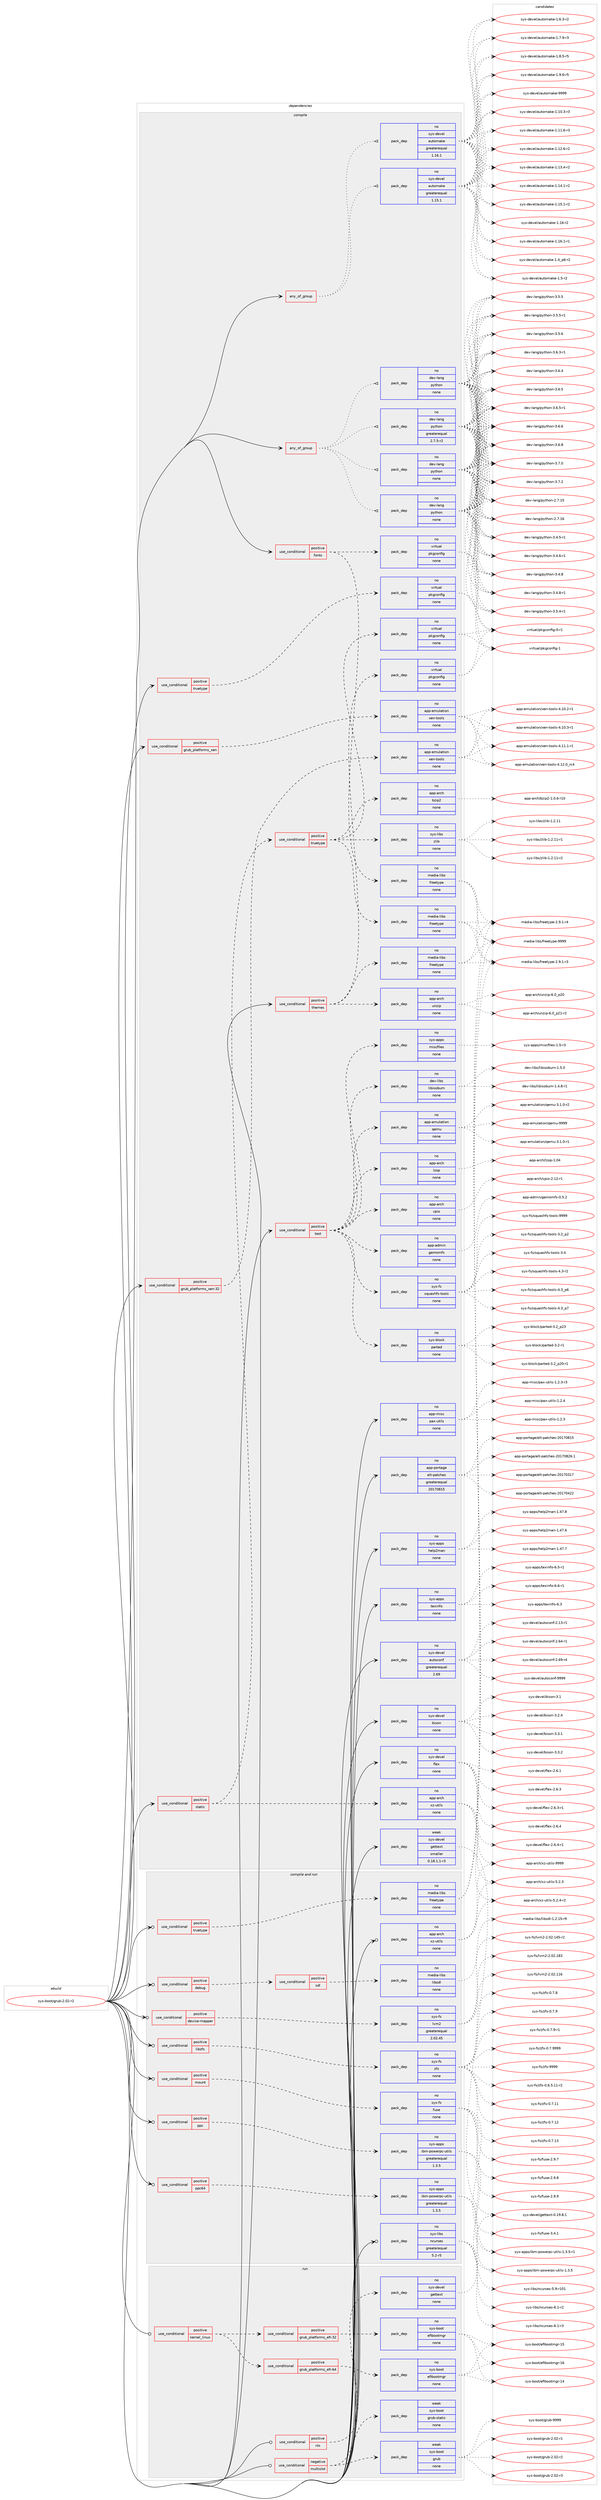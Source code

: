 digraph prolog {

# *************
# Graph options
# *************

newrank=true;
concentrate=true;
compound=true;
graph [rankdir=LR,fontname=Helvetica,fontsize=10,ranksep=1.5];#, ranksep=2.5, nodesep=0.2];
edge  [arrowhead=vee];
node  [fontname=Helvetica,fontsize=10];

# **********
# The ebuild
# **********

subgraph cluster_leftcol {
color=gray;
rank=same;
label=<<i>ebuild</i>>;
id [label="sys-boot/grub-2.02-r2", color=red, width=4, href="../sys-boot/grub-2.02-r2.svg"];
}

# ****************
# The dependencies
# ****************

subgraph cluster_midcol {
color=gray;
label=<<i>dependencies</i>>;
subgraph cluster_compile {
fillcolor="#eeeeee";
style=filled;
label=<<i>compile</i>>;
subgraph any27293 {
dependency1719277 [label=<<TABLE BORDER="0" CELLBORDER="1" CELLSPACING="0" CELLPADDING="4"><TR><TD CELLPADDING="10">any_of_group</TD></TR></TABLE>>, shape=none, color=red];subgraph pack1232952 {
dependency1719278 [label=<<TABLE BORDER="0" CELLBORDER="1" CELLSPACING="0" CELLPADDING="4" WIDTH="220"><TR><TD ROWSPAN="6" CELLPADDING="30">pack_dep</TD></TR><TR><TD WIDTH="110">no</TD></TR><TR><TD>dev-lang</TD></TR><TR><TD>python</TD></TR><TR><TD>none</TD></TR><TR><TD></TD></TR></TABLE>>, shape=none, color=blue];
}
dependency1719277:e -> dependency1719278:w [weight=20,style="dotted",arrowhead="oinv"];
subgraph pack1232953 {
dependency1719279 [label=<<TABLE BORDER="0" CELLBORDER="1" CELLSPACING="0" CELLPADDING="4" WIDTH="220"><TR><TD ROWSPAN="6" CELLPADDING="30">pack_dep</TD></TR><TR><TD WIDTH="110">no</TD></TR><TR><TD>dev-lang</TD></TR><TR><TD>python</TD></TR><TR><TD>none</TD></TR><TR><TD></TD></TR></TABLE>>, shape=none, color=blue];
}
dependency1719277:e -> dependency1719279:w [weight=20,style="dotted",arrowhead="oinv"];
subgraph pack1232954 {
dependency1719280 [label=<<TABLE BORDER="0" CELLBORDER="1" CELLSPACING="0" CELLPADDING="4" WIDTH="220"><TR><TD ROWSPAN="6" CELLPADDING="30">pack_dep</TD></TR><TR><TD WIDTH="110">no</TD></TR><TR><TD>dev-lang</TD></TR><TR><TD>python</TD></TR><TR><TD>none</TD></TR><TR><TD></TD></TR></TABLE>>, shape=none, color=blue];
}
dependency1719277:e -> dependency1719280:w [weight=20,style="dotted",arrowhead="oinv"];
subgraph pack1232955 {
dependency1719281 [label=<<TABLE BORDER="0" CELLBORDER="1" CELLSPACING="0" CELLPADDING="4" WIDTH="220"><TR><TD ROWSPAN="6" CELLPADDING="30">pack_dep</TD></TR><TR><TD WIDTH="110">no</TD></TR><TR><TD>dev-lang</TD></TR><TR><TD>python</TD></TR><TR><TD>greaterequal</TD></TR><TR><TD>2.7.5-r2</TD></TR></TABLE>>, shape=none, color=blue];
}
dependency1719277:e -> dependency1719281:w [weight=20,style="dotted",arrowhead="oinv"];
}
id:e -> dependency1719277:w [weight=20,style="solid",arrowhead="vee"];
subgraph any27294 {
dependency1719282 [label=<<TABLE BORDER="0" CELLBORDER="1" CELLSPACING="0" CELLPADDING="4"><TR><TD CELLPADDING="10">any_of_group</TD></TR></TABLE>>, shape=none, color=red];subgraph pack1232956 {
dependency1719283 [label=<<TABLE BORDER="0" CELLBORDER="1" CELLSPACING="0" CELLPADDING="4" WIDTH="220"><TR><TD ROWSPAN="6" CELLPADDING="30">pack_dep</TD></TR><TR><TD WIDTH="110">no</TD></TR><TR><TD>sys-devel</TD></TR><TR><TD>automake</TD></TR><TR><TD>greaterequal</TD></TR><TR><TD>1.16.1</TD></TR></TABLE>>, shape=none, color=blue];
}
dependency1719282:e -> dependency1719283:w [weight=20,style="dotted",arrowhead="oinv"];
subgraph pack1232957 {
dependency1719284 [label=<<TABLE BORDER="0" CELLBORDER="1" CELLSPACING="0" CELLPADDING="4" WIDTH="220"><TR><TD ROWSPAN="6" CELLPADDING="30">pack_dep</TD></TR><TR><TD WIDTH="110">no</TD></TR><TR><TD>sys-devel</TD></TR><TR><TD>automake</TD></TR><TR><TD>greaterequal</TD></TR><TR><TD>1.15.1</TD></TR></TABLE>>, shape=none, color=blue];
}
dependency1719282:e -> dependency1719284:w [weight=20,style="dotted",arrowhead="oinv"];
}
id:e -> dependency1719282:w [weight=20,style="solid",arrowhead="vee"];
subgraph cond458152 {
dependency1719285 [label=<<TABLE BORDER="0" CELLBORDER="1" CELLSPACING="0" CELLPADDING="4"><TR><TD ROWSPAN="3" CELLPADDING="10">use_conditional</TD></TR><TR><TD>positive</TD></TR><TR><TD>fonts</TD></TR></TABLE>>, shape=none, color=red];
subgraph pack1232958 {
dependency1719286 [label=<<TABLE BORDER="0" CELLBORDER="1" CELLSPACING="0" CELLPADDING="4" WIDTH="220"><TR><TD ROWSPAN="6" CELLPADDING="30">pack_dep</TD></TR><TR><TD WIDTH="110">no</TD></TR><TR><TD>media-libs</TD></TR><TR><TD>freetype</TD></TR><TR><TD>none</TD></TR><TR><TD></TD></TR></TABLE>>, shape=none, color=blue];
}
dependency1719285:e -> dependency1719286:w [weight=20,style="dashed",arrowhead="vee"];
subgraph pack1232959 {
dependency1719287 [label=<<TABLE BORDER="0" CELLBORDER="1" CELLSPACING="0" CELLPADDING="4" WIDTH="220"><TR><TD ROWSPAN="6" CELLPADDING="30">pack_dep</TD></TR><TR><TD WIDTH="110">no</TD></TR><TR><TD>virtual</TD></TR><TR><TD>pkgconfig</TD></TR><TR><TD>none</TD></TR><TR><TD></TD></TR></TABLE>>, shape=none, color=blue];
}
dependency1719285:e -> dependency1719287:w [weight=20,style="dashed",arrowhead="vee"];
}
id:e -> dependency1719285:w [weight=20,style="solid",arrowhead="vee"];
subgraph cond458153 {
dependency1719288 [label=<<TABLE BORDER="0" CELLBORDER="1" CELLSPACING="0" CELLPADDING="4"><TR><TD ROWSPAN="3" CELLPADDING="10">use_conditional</TD></TR><TR><TD>positive</TD></TR><TR><TD>grub_platforms_xen</TD></TR></TABLE>>, shape=none, color=red];
subgraph pack1232960 {
dependency1719289 [label=<<TABLE BORDER="0" CELLBORDER="1" CELLSPACING="0" CELLPADDING="4" WIDTH="220"><TR><TD ROWSPAN="6" CELLPADDING="30">pack_dep</TD></TR><TR><TD WIDTH="110">no</TD></TR><TR><TD>app-emulation</TD></TR><TR><TD>xen-tools</TD></TR><TR><TD>none</TD></TR><TR><TD></TD></TR></TABLE>>, shape=none, color=blue];
}
dependency1719288:e -> dependency1719289:w [weight=20,style="dashed",arrowhead="vee"];
}
id:e -> dependency1719288:w [weight=20,style="solid",arrowhead="vee"];
subgraph cond458154 {
dependency1719290 [label=<<TABLE BORDER="0" CELLBORDER="1" CELLSPACING="0" CELLPADDING="4"><TR><TD ROWSPAN="3" CELLPADDING="10">use_conditional</TD></TR><TR><TD>positive</TD></TR><TR><TD>grub_platforms_xen-32</TD></TR></TABLE>>, shape=none, color=red];
subgraph pack1232961 {
dependency1719291 [label=<<TABLE BORDER="0" CELLBORDER="1" CELLSPACING="0" CELLPADDING="4" WIDTH="220"><TR><TD ROWSPAN="6" CELLPADDING="30">pack_dep</TD></TR><TR><TD WIDTH="110">no</TD></TR><TR><TD>app-emulation</TD></TR><TR><TD>xen-tools</TD></TR><TR><TD>none</TD></TR><TR><TD></TD></TR></TABLE>>, shape=none, color=blue];
}
dependency1719290:e -> dependency1719291:w [weight=20,style="dashed",arrowhead="vee"];
}
id:e -> dependency1719290:w [weight=20,style="solid",arrowhead="vee"];
subgraph cond458155 {
dependency1719292 [label=<<TABLE BORDER="0" CELLBORDER="1" CELLSPACING="0" CELLPADDING="4"><TR><TD ROWSPAN="3" CELLPADDING="10">use_conditional</TD></TR><TR><TD>positive</TD></TR><TR><TD>static</TD></TR></TABLE>>, shape=none, color=red];
subgraph pack1232962 {
dependency1719293 [label=<<TABLE BORDER="0" CELLBORDER="1" CELLSPACING="0" CELLPADDING="4" WIDTH="220"><TR><TD ROWSPAN="6" CELLPADDING="30">pack_dep</TD></TR><TR><TD WIDTH="110">no</TD></TR><TR><TD>app-arch</TD></TR><TR><TD>xz-utils</TD></TR><TR><TD>none</TD></TR><TR><TD></TD></TR></TABLE>>, shape=none, color=blue];
}
dependency1719292:e -> dependency1719293:w [weight=20,style="dashed",arrowhead="vee"];
subgraph cond458156 {
dependency1719294 [label=<<TABLE BORDER="0" CELLBORDER="1" CELLSPACING="0" CELLPADDING="4"><TR><TD ROWSPAN="3" CELLPADDING="10">use_conditional</TD></TR><TR><TD>positive</TD></TR><TR><TD>truetype</TD></TR></TABLE>>, shape=none, color=red];
subgraph pack1232963 {
dependency1719295 [label=<<TABLE BORDER="0" CELLBORDER="1" CELLSPACING="0" CELLPADDING="4" WIDTH="220"><TR><TD ROWSPAN="6" CELLPADDING="30">pack_dep</TD></TR><TR><TD WIDTH="110">no</TD></TR><TR><TD>app-arch</TD></TR><TR><TD>bzip2</TD></TR><TR><TD>none</TD></TR><TR><TD></TD></TR></TABLE>>, shape=none, color=blue];
}
dependency1719294:e -> dependency1719295:w [weight=20,style="dashed",arrowhead="vee"];
subgraph pack1232964 {
dependency1719296 [label=<<TABLE BORDER="0" CELLBORDER="1" CELLSPACING="0" CELLPADDING="4" WIDTH="220"><TR><TD ROWSPAN="6" CELLPADDING="30">pack_dep</TD></TR><TR><TD WIDTH="110">no</TD></TR><TR><TD>media-libs</TD></TR><TR><TD>freetype</TD></TR><TR><TD>none</TD></TR><TR><TD></TD></TR></TABLE>>, shape=none, color=blue];
}
dependency1719294:e -> dependency1719296:w [weight=20,style="dashed",arrowhead="vee"];
subgraph pack1232965 {
dependency1719297 [label=<<TABLE BORDER="0" CELLBORDER="1" CELLSPACING="0" CELLPADDING="4" WIDTH="220"><TR><TD ROWSPAN="6" CELLPADDING="30">pack_dep</TD></TR><TR><TD WIDTH="110">no</TD></TR><TR><TD>sys-libs</TD></TR><TR><TD>zlib</TD></TR><TR><TD>none</TD></TR><TR><TD></TD></TR></TABLE>>, shape=none, color=blue];
}
dependency1719294:e -> dependency1719297:w [weight=20,style="dashed",arrowhead="vee"];
subgraph pack1232966 {
dependency1719298 [label=<<TABLE BORDER="0" CELLBORDER="1" CELLSPACING="0" CELLPADDING="4" WIDTH="220"><TR><TD ROWSPAN="6" CELLPADDING="30">pack_dep</TD></TR><TR><TD WIDTH="110">no</TD></TR><TR><TD>virtual</TD></TR><TR><TD>pkgconfig</TD></TR><TR><TD>none</TD></TR><TR><TD></TD></TR></TABLE>>, shape=none, color=blue];
}
dependency1719294:e -> dependency1719298:w [weight=20,style="dashed",arrowhead="vee"];
}
dependency1719292:e -> dependency1719294:w [weight=20,style="dashed",arrowhead="vee"];
}
id:e -> dependency1719292:w [weight=20,style="solid",arrowhead="vee"];
subgraph cond458157 {
dependency1719299 [label=<<TABLE BORDER="0" CELLBORDER="1" CELLSPACING="0" CELLPADDING="4"><TR><TD ROWSPAN="3" CELLPADDING="10">use_conditional</TD></TR><TR><TD>positive</TD></TR><TR><TD>test</TD></TR></TABLE>>, shape=none, color=red];
subgraph pack1232967 {
dependency1719300 [label=<<TABLE BORDER="0" CELLBORDER="1" CELLSPACING="0" CELLPADDING="4" WIDTH="220"><TR><TD ROWSPAN="6" CELLPADDING="30">pack_dep</TD></TR><TR><TD WIDTH="110">no</TD></TR><TR><TD>app-admin</TD></TR><TR><TD>genromfs</TD></TR><TR><TD>none</TD></TR><TR><TD></TD></TR></TABLE>>, shape=none, color=blue];
}
dependency1719299:e -> dependency1719300:w [weight=20,style="dashed",arrowhead="vee"];
subgraph pack1232968 {
dependency1719301 [label=<<TABLE BORDER="0" CELLBORDER="1" CELLSPACING="0" CELLPADDING="4" WIDTH="220"><TR><TD ROWSPAN="6" CELLPADDING="30">pack_dep</TD></TR><TR><TD WIDTH="110">no</TD></TR><TR><TD>app-arch</TD></TR><TR><TD>cpio</TD></TR><TR><TD>none</TD></TR><TR><TD></TD></TR></TABLE>>, shape=none, color=blue];
}
dependency1719299:e -> dependency1719301:w [weight=20,style="dashed",arrowhead="vee"];
subgraph pack1232969 {
dependency1719302 [label=<<TABLE BORDER="0" CELLBORDER="1" CELLSPACING="0" CELLPADDING="4" WIDTH="220"><TR><TD ROWSPAN="6" CELLPADDING="30">pack_dep</TD></TR><TR><TD WIDTH="110">no</TD></TR><TR><TD>app-arch</TD></TR><TR><TD>lzop</TD></TR><TR><TD>none</TD></TR><TR><TD></TD></TR></TABLE>>, shape=none, color=blue];
}
dependency1719299:e -> dependency1719302:w [weight=20,style="dashed",arrowhead="vee"];
subgraph pack1232970 {
dependency1719303 [label=<<TABLE BORDER="0" CELLBORDER="1" CELLSPACING="0" CELLPADDING="4" WIDTH="220"><TR><TD ROWSPAN="6" CELLPADDING="30">pack_dep</TD></TR><TR><TD WIDTH="110">no</TD></TR><TR><TD>app-emulation</TD></TR><TR><TD>qemu</TD></TR><TR><TD>none</TD></TR><TR><TD></TD></TR></TABLE>>, shape=none, color=blue];
}
dependency1719299:e -> dependency1719303:w [weight=20,style="dashed",arrowhead="vee"];
subgraph pack1232971 {
dependency1719304 [label=<<TABLE BORDER="0" CELLBORDER="1" CELLSPACING="0" CELLPADDING="4" WIDTH="220"><TR><TD ROWSPAN="6" CELLPADDING="30">pack_dep</TD></TR><TR><TD WIDTH="110">no</TD></TR><TR><TD>dev-libs</TD></TR><TR><TD>libisoburn</TD></TR><TR><TD>none</TD></TR><TR><TD></TD></TR></TABLE>>, shape=none, color=blue];
}
dependency1719299:e -> dependency1719304:w [weight=20,style="dashed",arrowhead="vee"];
subgraph pack1232972 {
dependency1719305 [label=<<TABLE BORDER="0" CELLBORDER="1" CELLSPACING="0" CELLPADDING="4" WIDTH="220"><TR><TD ROWSPAN="6" CELLPADDING="30">pack_dep</TD></TR><TR><TD WIDTH="110">no</TD></TR><TR><TD>sys-apps</TD></TR><TR><TD>miscfiles</TD></TR><TR><TD>none</TD></TR><TR><TD></TD></TR></TABLE>>, shape=none, color=blue];
}
dependency1719299:e -> dependency1719305:w [weight=20,style="dashed",arrowhead="vee"];
subgraph pack1232973 {
dependency1719306 [label=<<TABLE BORDER="0" CELLBORDER="1" CELLSPACING="0" CELLPADDING="4" WIDTH="220"><TR><TD ROWSPAN="6" CELLPADDING="30">pack_dep</TD></TR><TR><TD WIDTH="110">no</TD></TR><TR><TD>sys-block</TD></TR><TR><TD>parted</TD></TR><TR><TD>none</TD></TR><TR><TD></TD></TR></TABLE>>, shape=none, color=blue];
}
dependency1719299:e -> dependency1719306:w [weight=20,style="dashed",arrowhead="vee"];
subgraph pack1232974 {
dependency1719307 [label=<<TABLE BORDER="0" CELLBORDER="1" CELLSPACING="0" CELLPADDING="4" WIDTH="220"><TR><TD ROWSPAN="6" CELLPADDING="30">pack_dep</TD></TR><TR><TD WIDTH="110">no</TD></TR><TR><TD>sys-fs</TD></TR><TR><TD>squashfs-tools</TD></TR><TR><TD>none</TD></TR><TR><TD></TD></TR></TABLE>>, shape=none, color=blue];
}
dependency1719299:e -> dependency1719307:w [weight=20,style="dashed",arrowhead="vee"];
}
id:e -> dependency1719299:w [weight=20,style="solid",arrowhead="vee"];
subgraph cond458158 {
dependency1719308 [label=<<TABLE BORDER="0" CELLBORDER="1" CELLSPACING="0" CELLPADDING="4"><TR><TD ROWSPAN="3" CELLPADDING="10">use_conditional</TD></TR><TR><TD>positive</TD></TR><TR><TD>themes</TD></TR></TABLE>>, shape=none, color=red];
subgraph pack1232975 {
dependency1719309 [label=<<TABLE BORDER="0" CELLBORDER="1" CELLSPACING="0" CELLPADDING="4" WIDTH="220"><TR><TD ROWSPAN="6" CELLPADDING="30">pack_dep</TD></TR><TR><TD WIDTH="110">no</TD></TR><TR><TD>app-arch</TD></TR><TR><TD>unzip</TD></TR><TR><TD>none</TD></TR><TR><TD></TD></TR></TABLE>>, shape=none, color=blue];
}
dependency1719308:e -> dependency1719309:w [weight=20,style="dashed",arrowhead="vee"];
subgraph pack1232976 {
dependency1719310 [label=<<TABLE BORDER="0" CELLBORDER="1" CELLSPACING="0" CELLPADDING="4" WIDTH="220"><TR><TD ROWSPAN="6" CELLPADDING="30">pack_dep</TD></TR><TR><TD WIDTH="110">no</TD></TR><TR><TD>media-libs</TD></TR><TR><TD>freetype</TD></TR><TR><TD>none</TD></TR><TR><TD></TD></TR></TABLE>>, shape=none, color=blue];
}
dependency1719308:e -> dependency1719310:w [weight=20,style="dashed",arrowhead="vee"];
subgraph pack1232977 {
dependency1719311 [label=<<TABLE BORDER="0" CELLBORDER="1" CELLSPACING="0" CELLPADDING="4" WIDTH="220"><TR><TD ROWSPAN="6" CELLPADDING="30">pack_dep</TD></TR><TR><TD WIDTH="110">no</TD></TR><TR><TD>virtual</TD></TR><TR><TD>pkgconfig</TD></TR><TR><TD>none</TD></TR><TR><TD></TD></TR></TABLE>>, shape=none, color=blue];
}
dependency1719308:e -> dependency1719311:w [weight=20,style="dashed",arrowhead="vee"];
}
id:e -> dependency1719308:w [weight=20,style="solid",arrowhead="vee"];
subgraph cond458159 {
dependency1719312 [label=<<TABLE BORDER="0" CELLBORDER="1" CELLSPACING="0" CELLPADDING="4"><TR><TD ROWSPAN="3" CELLPADDING="10">use_conditional</TD></TR><TR><TD>positive</TD></TR><TR><TD>truetype</TD></TR></TABLE>>, shape=none, color=red];
subgraph pack1232978 {
dependency1719313 [label=<<TABLE BORDER="0" CELLBORDER="1" CELLSPACING="0" CELLPADDING="4" WIDTH="220"><TR><TD ROWSPAN="6" CELLPADDING="30">pack_dep</TD></TR><TR><TD WIDTH="110">no</TD></TR><TR><TD>virtual</TD></TR><TR><TD>pkgconfig</TD></TR><TR><TD>none</TD></TR><TR><TD></TD></TR></TABLE>>, shape=none, color=blue];
}
dependency1719312:e -> dependency1719313:w [weight=20,style="dashed",arrowhead="vee"];
}
id:e -> dependency1719312:w [weight=20,style="solid",arrowhead="vee"];
subgraph pack1232979 {
dependency1719314 [label=<<TABLE BORDER="0" CELLBORDER="1" CELLSPACING="0" CELLPADDING="4" WIDTH="220"><TR><TD ROWSPAN="6" CELLPADDING="30">pack_dep</TD></TR><TR><TD WIDTH="110">no</TD></TR><TR><TD>app-misc</TD></TR><TR><TD>pax-utils</TD></TR><TR><TD>none</TD></TR><TR><TD></TD></TR></TABLE>>, shape=none, color=blue];
}
id:e -> dependency1719314:w [weight=20,style="solid",arrowhead="vee"];
subgraph pack1232980 {
dependency1719315 [label=<<TABLE BORDER="0" CELLBORDER="1" CELLSPACING="0" CELLPADDING="4" WIDTH="220"><TR><TD ROWSPAN="6" CELLPADDING="30">pack_dep</TD></TR><TR><TD WIDTH="110">no</TD></TR><TR><TD>app-portage</TD></TR><TR><TD>elt-patches</TD></TR><TR><TD>greaterequal</TD></TR><TR><TD>20170815</TD></TR></TABLE>>, shape=none, color=blue];
}
id:e -> dependency1719315:w [weight=20,style="solid",arrowhead="vee"];
subgraph pack1232981 {
dependency1719316 [label=<<TABLE BORDER="0" CELLBORDER="1" CELLSPACING="0" CELLPADDING="4" WIDTH="220"><TR><TD ROWSPAN="6" CELLPADDING="30">pack_dep</TD></TR><TR><TD WIDTH="110">no</TD></TR><TR><TD>sys-apps</TD></TR><TR><TD>help2man</TD></TR><TR><TD>none</TD></TR><TR><TD></TD></TR></TABLE>>, shape=none, color=blue];
}
id:e -> dependency1719316:w [weight=20,style="solid",arrowhead="vee"];
subgraph pack1232982 {
dependency1719317 [label=<<TABLE BORDER="0" CELLBORDER="1" CELLSPACING="0" CELLPADDING="4" WIDTH="220"><TR><TD ROWSPAN="6" CELLPADDING="30">pack_dep</TD></TR><TR><TD WIDTH="110">no</TD></TR><TR><TD>sys-apps</TD></TR><TR><TD>texinfo</TD></TR><TR><TD>none</TD></TR><TR><TD></TD></TR></TABLE>>, shape=none, color=blue];
}
id:e -> dependency1719317:w [weight=20,style="solid",arrowhead="vee"];
subgraph pack1232983 {
dependency1719318 [label=<<TABLE BORDER="0" CELLBORDER="1" CELLSPACING="0" CELLPADDING="4" WIDTH="220"><TR><TD ROWSPAN="6" CELLPADDING="30">pack_dep</TD></TR><TR><TD WIDTH="110">no</TD></TR><TR><TD>sys-devel</TD></TR><TR><TD>autoconf</TD></TR><TR><TD>greaterequal</TD></TR><TR><TD>2.69</TD></TR></TABLE>>, shape=none, color=blue];
}
id:e -> dependency1719318:w [weight=20,style="solid",arrowhead="vee"];
subgraph pack1232984 {
dependency1719319 [label=<<TABLE BORDER="0" CELLBORDER="1" CELLSPACING="0" CELLPADDING="4" WIDTH="220"><TR><TD ROWSPAN="6" CELLPADDING="30">pack_dep</TD></TR><TR><TD WIDTH="110">no</TD></TR><TR><TD>sys-devel</TD></TR><TR><TD>bison</TD></TR><TR><TD>none</TD></TR><TR><TD></TD></TR></TABLE>>, shape=none, color=blue];
}
id:e -> dependency1719319:w [weight=20,style="solid",arrowhead="vee"];
subgraph pack1232985 {
dependency1719320 [label=<<TABLE BORDER="0" CELLBORDER="1" CELLSPACING="0" CELLPADDING="4" WIDTH="220"><TR><TD ROWSPAN="6" CELLPADDING="30">pack_dep</TD></TR><TR><TD WIDTH="110">no</TD></TR><TR><TD>sys-devel</TD></TR><TR><TD>flex</TD></TR><TR><TD>none</TD></TR><TR><TD></TD></TR></TABLE>>, shape=none, color=blue];
}
id:e -> dependency1719320:w [weight=20,style="solid",arrowhead="vee"];
subgraph pack1232986 {
dependency1719321 [label=<<TABLE BORDER="0" CELLBORDER="1" CELLSPACING="0" CELLPADDING="4" WIDTH="220"><TR><TD ROWSPAN="6" CELLPADDING="30">pack_dep</TD></TR><TR><TD WIDTH="110">weak</TD></TR><TR><TD>sys-devel</TD></TR><TR><TD>gettext</TD></TR><TR><TD>smaller</TD></TR><TR><TD>0.18.1.1-r3</TD></TR></TABLE>>, shape=none, color=blue];
}
id:e -> dependency1719321:w [weight=20,style="solid",arrowhead="vee"];
}
subgraph cluster_compileandrun {
fillcolor="#eeeeee";
style=filled;
label=<<i>compile and run</i>>;
subgraph cond458160 {
dependency1719322 [label=<<TABLE BORDER="0" CELLBORDER="1" CELLSPACING="0" CELLPADDING="4"><TR><TD ROWSPAN="3" CELLPADDING="10">use_conditional</TD></TR><TR><TD>positive</TD></TR><TR><TD>debug</TD></TR></TABLE>>, shape=none, color=red];
subgraph cond458161 {
dependency1719323 [label=<<TABLE BORDER="0" CELLBORDER="1" CELLSPACING="0" CELLPADDING="4"><TR><TD ROWSPAN="3" CELLPADDING="10">use_conditional</TD></TR><TR><TD>positive</TD></TR><TR><TD>sdl</TD></TR></TABLE>>, shape=none, color=red];
subgraph pack1232987 {
dependency1719324 [label=<<TABLE BORDER="0" CELLBORDER="1" CELLSPACING="0" CELLPADDING="4" WIDTH="220"><TR><TD ROWSPAN="6" CELLPADDING="30">pack_dep</TD></TR><TR><TD WIDTH="110">no</TD></TR><TR><TD>media-libs</TD></TR><TR><TD>libsdl</TD></TR><TR><TD>none</TD></TR><TR><TD></TD></TR></TABLE>>, shape=none, color=blue];
}
dependency1719323:e -> dependency1719324:w [weight=20,style="dashed",arrowhead="vee"];
}
dependency1719322:e -> dependency1719323:w [weight=20,style="dashed",arrowhead="vee"];
}
id:e -> dependency1719322:w [weight=20,style="solid",arrowhead="odotvee"];
subgraph cond458162 {
dependency1719325 [label=<<TABLE BORDER="0" CELLBORDER="1" CELLSPACING="0" CELLPADDING="4"><TR><TD ROWSPAN="3" CELLPADDING="10">use_conditional</TD></TR><TR><TD>positive</TD></TR><TR><TD>device-mapper</TD></TR></TABLE>>, shape=none, color=red];
subgraph pack1232988 {
dependency1719326 [label=<<TABLE BORDER="0" CELLBORDER="1" CELLSPACING="0" CELLPADDING="4" WIDTH="220"><TR><TD ROWSPAN="6" CELLPADDING="30">pack_dep</TD></TR><TR><TD WIDTH="110">no</TD></TR><TR><TD>sys-fs</TD></TR><TR><TD>lvm2</TD></TR><TR><TD>greaterequal</TD></TR><TR><TD>2.02.45</TD></TR></TABLE>>, shape=none, color=blue];
}
dependency1719325:e -> dependency1719326:w [weight=20,style="dashed",arrowhead="vee"];
}
id:e -> dependency1719325:w [weight=20,style="solid",arrowhead="odotvee"];
subgraph cond458163 {
dependency1719327 [label=<<TABLE BORDER="0" CELLBORDER="1" CELLSPACING="0" CELLPADDING="4"><TR><TD ROWSPAN="3" CELLPADDING="10">use_conditional</TD></TR><TR><TD>positive</TD></TR><TR><TD>libzfs</TD></TR></TABLE>>, shape=none, color=red];
subgraph pack1232989 {
dependency1719328 [label=<<TABLE BORDER="0" CELLBORDER="1" CELLSPACING="0" CELLPADDING="4" WIDTH="220"><TR><TD ROWSPAN="6" CELLPADDING="30">pack_dep</TD></TR><TR><TD WIDTH="110">no</TD></TR><TR><TD>sys-fs</TD></TR><TR><TD>zfs</TD></TR><TR><TD>none</TD></TR><TR><TD></TD></TR></TABLE>>, shape=none, color=blue];
}
dependency1719327:e -> dependency1719328:w [weight=20,style="dashed",arrowhead="vee"];
}
id:e -> dependency1719327:w [weight=20,style="solid",arrowhead="odotvee"];
subgraph cond458164 {
dependency1719329 [label=<<TABLE BORDER="0" CELLBORDER="1" CELLSPACING="0" CELLPADDING="4"><TR><TD ROWSPAN="3" CELLPADDING="10">use_conditional</TD></TR><TR><TD>positive</TD></TR><TR><TD>mount</TD></TR></TABLE>>, shape=none, color=red];
subgraph pack1232990 {
dependency1719330 [label=<<TABLE BORDER="0" CELLBORDER="1" CELLSPACING="0" CELLPADDING="4" WIDTH="220"><TR><TD ROWSPAN="6" CELLPADDING="30">pack_dep</TD></TR><TR><TD WIDTH="110">no</TD></TR><TR><TD>sys-fs</TD></TR><TR><TD>fuse</TD></TR><TR><TD>none</TD></TR><TR><TD></TD></TR></TABLE>>, shape=none, color=blue];
}
dependency1719329:e -> dependency1719330:w [weight=20,style="dashed",arrowhead="vee"];
}
id:e -> dependency1719329:w [weight=20,style="solid",arrowhead="odotvee"];
subgraph cond458165 {
dependency1719331 [label=<<TABLE BORDER="0" CELLBORDER="1" CELLSPACING="0" CELLPADDING="4"><TR><TD ROWSPAN="3" CELLPADDING="10">use_conditional</TD></TR><TR><TD>positive</TD></TR><TR><TD>ppc</TD></TR></TABLE>>, shape=none, color=red];
subgraph pack1232991 {
dependency1719332 [label=<<TABLE BORDER="0" CELLBORDER="1" CELLSPACING="0" CELLPADDING="4" WIDTH="220"><TR><TD ROWSPAN="6" CELLPADDING="30">pack_dep</TD></TR><TR><TD WIDTH="110">no</TD></TR><TR><TD>sys-apps</TD></TR><TR><TD>ibm-powerpc-utils</TD></TR><TR><TD>greaterequal</TD></TR><TR><TD>1.3.5</TD></TR></TABLE>>, shape=none, color=blue];
}
dependency1719331:e -> dependency1719332:w [weight=20,style="dashed",arrowhead="vee"];
}
id:e -> dependency1719331:w [weight=20,style="solid",arrowhead="odotvee"];
subgraph cond458166 {
dependency1719333 [label=<<TABLE BORDER="0" CELLBORDER="1" CELLSPACING="0" CELLPADDING="4"><TR><TD ROWSPAN="3" CELLPADDING="10">use_conditional</TD></TR><TR><TD>positive</TD></TR><TR><TD>ppc64</TD></TR></TABLE>>, shape=none, color=red];
subgraph pack1232992 {
dependency1719334 [label=<<TABLE BORDER="0" CELLBORDER="1" CELLSPACING="0" CELLPADDING="4" WIDTH="220"><TR><TD ROWSPAN="6" CELLPADDING="30">pack_dep</TD></TR><TR><TD WIDTH="110">no</TD></TR><TR><TD>sys-apps</TD></TR><TR><TD>ibm-powerpc-utils</TD></TR><TR><TD>greaterequal</TD></TR><TR><TD>1.3.5</TD></TR></TABLE>>, shape=none, color=blue];
}
dependency1719333:e -> dependency1719334:w [weight=20,style="dashed",arrowhead="vee"];
}
id:e -> dependency1719333:w [weight=20,style="solid",arrowhead="odotvee"];
subgraph cond458167 {
dependency1719335 [label=<<TABLE BORDER="0" CELLBORDER="1" CELLSPACING="0" CELLPADDING="4"><TR><TD ROWSPAN="3" CELLPADDING="10">use_conditional</TD></TR><TR><TD>positive</TD></TR><TR><TD>truetype</TD></TR></TABLE>>, shape=none, color=red];
subgraph pack1232993 {
dependency1719336 [label=<<TABLE BORDER="0" CELLBORDER="1" CELLSPACING="0" CELLPADDING="4" WIDTH="220"><TR><TD ROWSPAN="6" CELLPADDING="30">pack_dep</TD></TR><TR><TD WIDTH="110">no</TD></TR><TR><TD>media-libs</TD></TR><TR><TD>freetype</TD></TR><TR><TD>none</TD></TR><TR><TD></TD></TR></TABLE>>, shape=none, color=blue];
}
dependency1719335:e -> dependency1719336:w [weight=20,style="dashed",arrowhead="vee"];
}
id:e -> dependency1719335:w [weight=20,style="solid",arrowhead="odotvee"];
subgraph pack1232994 {
dependency1719337 [label=<<TABLE BORDER="0" CELLBORDER="1" CELLSPACING="0" CELLPADDING="4" WIDTH="220"><TR><TD ROWSPAN="6" CELLPADDING="30">pack_dep</TD></TR><TR><TD WIDTH="110">no</TD></TR><TR><TD>app-arch</TD></TR><TR><TD>xz-utils</TD></TR><TR><TD>none</TD></TR><TR><TD></TD></TR></TABLE>>, shape=none, color=blue];
}
id:e -> dependency1719337:w [weight=20,style="solid",arrowhead="odotvee"];
subgraph pack1232995 {
dependency1719338 [label=<<TABLE BORDER="0" CELLBORDER="1" CELLSPACING="0" CELLPADDING="4" WIDTH="220"><TR><TD ROWSPAN="6" CELLPADDING="30">pack_dep</TD></TR><TR><TD WIDTH="110">no</TD></TR><TR><TD>sys-libs</TD></TR><TR><TD>ncurses</TD></TR><TR><TD>greaterequal</TD></TR><TR><TD>5.2-r5</TD></TR></TABLE>>, shape=none, color=blue];
}
id:e -> dependency1719338:w [weight=20,style="solid",arrowhead="odotvee"];
}
subgraph cluster_run {
fillcolor="#eeeeee";
style=filled;
label=<<i>run</i>>;
subgraph cond458168 {
dependency1719339 [label=<<TABLE BORDER="0" CELLBORDER="1" CELLSPACING="0" CELLPADDING="4"><TR><TD ROWSPAN="3" CELLPADDING="10">use_conditional</TD></TR><TR><TD>negative</TD></TR><TR><TD>multislot</TD></TR></TABLE>>, shape=none, color=red];
subgraph pack1232996 {
dependency1719340 [label=<<TABLE BORDER="0" CELLBORDER="1" CELLSPACING="0" CELLPADDING="4" WIDTH="220"><TR><TD ROWSPAN="6" CELLPADDING="30">pack_dep</TD></TR><TR><TD WIDTH="110">weak</TD></TR><TR><TD>sys-boot</TD></TR><TR><TD>grub</TD></TR><TR><TD>none</TD></TR><TR><TD></TD></TR></TABLE>>, shape=none, color=blue];
}
dependency1719339:e -> dependency1719340:w [weight=20,style="dashed",arrowhead="vee"];
subgraph pack1232997 {
dependency1719341 [label=<<TABLE BORDER="0" CELLBORDER="1" CELLSPACING="0" CELLPADDING="4" WIDTH="220"><TR><TD ROWSPAN="6" CELLPADDING="30">pack_dep</TD></TR><TR><TD WIDTH="110">weak</TD></TR><TR><TD>sys-boot</TD></TR><TR><TD>grub-static</TD></TR><TR><TD>none</TD></TR><TR><TD></TD></TR></TABLE>>, shape=none, color=blue];
}
dependency1719339:e -> dependency1719341:w [weight=20,style="dashed",arrowhead="vee"];
}
id:e -> dependency1719339:w [weight=20,style="solid",arrowhead="odot"];
subgraph cond458169 {
dependency1719342 [label=<<TABLE BORDER="0" CELLBORDER="1" CELLSPACING="0" CELLPADDING="4"><TR><TD ROWSPAN="3" CELLPADDING="10">use_conditional</TD></TR><TR><TD>positive</TD></TR><TR><TD>kernel_linux</TD></TR></TABLE>>, shape=none, color=red];
subgraph cond458170 {
dependency1719343 [label=<<TABLE BORDER="0" CELLBORDER="1" CELLSPACING="0" CELLPADDING="4"><TR><TD ROWSPAN="3" CELLPADDING="10">use_conditional</TD></TR><TR><TD>positive</TD></TR><TR><TD>grub_platforms_efi-32</TD></TR></TABLE>>, shape=none, color=red];
subgraph pack1232998 {
dependency1719344 [label=<<TABLE BORDER="0" CELLBORDER="1" CELLSPACING="0" CELLPADDING="4" WIDTH="220"><TR><TD ROWSPAN="6" CELLPADDING="30">pack_dep</TD></TR><TR><TD WIDTH="110">no</TD></TR><TR><TD>sys-boot</TD></TR><TR><TD>efibootmgr</TD></TR><TR><TD>none</TD></TR><TR><TD></TD></TR></TABLE>>, shape=none, color=blue];
}
dependency1719343:e -> dependency1719344:w [weight=20,style="dashed",arrowhead="vee"];
}
dependency1719342:e -> dependency1719343:w [weight=20,style="dashed",arrowhead="vee"];
subgraph cond458171 {
dependency1719345 [label=<<TABLE BORDER="0" CELLBORDER="1" CELLSPACING="0" CELLPADDING="4"><TR><TD ROWSPAN="3" CELLPADDING="10">use_conditional</TD></TR><TR><TD>positive</TD></TR><TR><TD>grub_platforms_efi-64</TD></TR></TABLE>>, shape=none, color=red];
subgraph pack1232999 {
dependency1719346 [label=<<TABLE BORDER="0" CELLBORDER="1" CELLSPACING="0" CELLPADDING="4" WIDTH="220"><TR><TD ROWSPAN="6" CELLPADDING="30">pack_dep</TD></TR><TR><TD WIDTH="110">no</TD></TR><TR><TD>sys-boot</TD></TR><TR><TD>efibootmgr</TD></TR><TR><TD>none</TD></TR><TR><TD></TD></TR></TABLE>>, shape=none, color=blue];
}
dependency1719345:e -> dependency1719346:w [weight=20,style="dashed",arrowhead="vee"];
}
dependency1719342:e -> dependency1719345:w [weight=20,style="dashed",arrowhead="vee"];
}
id:e -> dependency1719342:w [weight=20,style="solid",arrowhead="odot"];
subgraph cond458172 {
dependency1719347 [label=<<TABLE BORDER="0" CELLBORDER="1" CELLSPACING="0" CELLPADDING="4"><TR><TD ROWSPAN="3" CELLPADDING="10">use_conditional</TD></TR><TR><TD>positive</TD></TR><TR><TD>nls</TD></TR></TABLE>>, shape=none, color=red];
subgraph pack1233000 {
dependency1719348 [label=<<TABLE BORDER="0" CELLBORDER="1" CELLSPACING="0" CELLPADDING="4" WIDTH="220"><TR><TD ROWSPAN="6" CELLPADDING="30">pack_dep</TD></TR><TR><TD WIDTH="110">no</TD></TR><TR><TD>sys-devel</TD></TR><TR><TD>gettext</TD></TR><TR><TD>none</TD></TR><TR><TD></TD></TR></TABLE>>, shape=none, color=blue];
}
dependency1719347:e -> dependency1719348:w [weight=20,style="dashed",arrowhead="vee"];
}
id:e -> dependency1719347:w [weight=20,style="solid",arrowhead="odot"];
}
}

# **************
# The candidates
# **************

subgraph cluster_choices {
rank=same;
color=gray;
label=<<i>candidates</i>>;

subgraph choice1232952 {
color=black;
nodesep=1;
choice10010111845108971101034711212111610411111045504655464953 [label="dev-lang/python-2.7.15", color=red, width=4,href="../dev-lang/python-2.7.15.svg"];
choice10010111845108971101034711212111610411111045504655464954 [label="dev-lang/python-2.7.16", color=red, width=4,href="../dev-lang/python-2.7.16.svg"];
choice1001011184510897110103471121211161041111104551465246534511449 [label="dev-lang/python-3.4.5-r1", color=red, width=4,href="../dev-lang/python-3.4.5-r1.svg"];
choice1001011184510897110103471121211161041111104551465246544511449 [label="dev-lang/python-3.4.6-r1", color=red, width=4,href="../dev-lang/python-3.4.6-r1.svg"];
choice100101118451089711010347112121116104111110455146524656 [label="dev-lang/python-3.4.8", color=red, width=4,href="../dev-lang/python-3.4.8.svg"];
choice1001011184510897110103471121211161041111104551465246564511449 [label="dev-lang/python-3.4.8-r1", color=red, width=4,href="../dev-lang/python-3.4.8-r1.svg"];
choice1001011184510897110103471121211161041111104551465346524511449 [label="dev-lang/python-3.5.4-r1", color=red, width=4,href="../dev-lang/python-3.5.4-r1.svg"];
choice100101118451089711010347112121116104111110455146534653 [label="dev-lang/python-3.5.5", color=red, width=4,href="../dev-lang/python-3.5.5.svg"];
choice1001011184510897110103471121211161041111104551465346534511449 [label="dev-lang/python-3.5.5-r1", color=red, width=4,href="../dev-lang/python-3.5.5-r1.svg"];
choice100101118451089711010347112121116104111110455146534654 [label="dev-lang/python-3.5.6", color=red, width=4,href="../dev-lang/python-3.5.6.svg"];
choice1001011184510897110103471121211161041111104551465446514511449 [label="dev-lang/python-3.6.3-r1", color=red, width=4,href="../dev-lang/python-3.6.3-r1.svg"];
choice100101118451089711010347112121116104111110455146544652 [label="dev-lang/python-3.6.4", color=red, width=4,href="../dev-lang/python-3.6.4.svg"];
choice100101118451089711010347112121116104111110455146544653 [label="dev-lang/python-3.6.5", color=red, width=4,href="../dev-lang/python-3.6.5.svg"];
choice1001011184510897110103471121211161041111104551465446534511449 [label="dev-lang/python-3.6.5-r1", color=red, width=4,href="../dev-lang/python-3.6.5-r1.svg"];
choice100101118451089711010347112121116104111110455146544654 [label="dev-lang/python-3.6.6", color=red, width=4,href="../dev-lang/python-3.6.6.svg"];
choice100101118451089711010347112121116104111110455146544656 [label="dev-lang/python-3.6.8", color=red, width=4,href="../dev-lang/python-3.6.8.svg"];
choice100101118451089711010347112121116104111110455146554648 [label="dev-lang/python-3.7.0", color=red, width=4,href="../dev-lang/python-3.7.0.svg"];
choice100101118451089711010347112121116104111110455146554650 [label="dev-lang/python-3.7.2", color=red, width=4,href="../dev-lang/python-3.7.2.svg"];
dependency1719278:e -> choice10010111845108971101034711212111610411111045504655464953:w [style=dotted,weight="100"];
dependency1719278:e -> choice10010111845108971101034711212111610411111045504655464954:w [style=dotted,weight="100"];
dependency1719278:e -> choice1001011184510897110103471121211161041111104551465246534511449:w [style=dotted,weight="100"];
dependency1719278:e -> choice1001011184510897110103471121211161041111104551465246544511449:w [style=dotted,weight="100"];
dependency1719278:e -> choice100101118451089711010347112121116104111110455146524656:w [style=dotted,weight="100"];
dependency1719278:e -> choice1001011184510897110103471121211161041111104551465246564511449:w [style=dotted,weight="100"];
dependency1719278:e -> choice1001011184510897110103471121211161041111104551465346524511449:w [style=dotted,weight="100"];
dependency1719278:e -> choice100101118451089711010347112121116104111110455146534653:w [style=dotted,weight="100"];
dependency1719278:e -> choice1001011184510897110103471121211161041111104551465346534511449:w [style=dotted,weight="100"];
dependency1719278:e -> choice100101118451089711010347112121116104111110455146534654:w [style=dotted,weight="100"];
dependency1719278:e -> choice1001011184510897110103471121211161041111104551465446514511449:w [style=dotted,weight="100"];
dependency1719278:e -> choice100101118451089711010347112121116104111110455146544652:w [style=dotted,weight="100"];
dependency1719278:e -> choice100101118451089711010347112121116104111110455146544653:w [style=dotted,weight="100"];
dependency1719278:e -> choice1001011184510897110103471121211161041111104551465446534511449:w [style=dotted,weight="100"];
dependency1719278:e -> choice100101118451089711010347112121116104111110455146544654:w [style=dotted,weight="100"];
dependency1719278:e -> choice100101118451089711010347112121116104111110455146544656:w [style=dotted,weight="100"];
dependency1719278:e -> choice100101118451089711010347112121116104111110455146554648:w [style=dotted,weight="100"];
dependency1719278:e -> choice100101118451089711010347112121116104111110455146554650:w [style=dotted,weight="100"];
}
subgraph choice1232953 {
color=black;
nodesep=1;
choice10010111845108971101034711212111610411111045504655464953 [label="dev-lang/python-2.7.15", color=red, width=4,href="../dev-lang/python-2.7.15.svg"];
choice10010111845108971101034711212111610411111045504655464954 [label="dev-lang/python-2.7.16", color=red, width=4,href="../dev-lang/python-2.7.16.svg"];
choice1001011184510897110103471121211161041111104551465246534511449 [label="dev-lang/python-3.4.5-r1", color=red, width=4,href="../dev-lang/python-3.4.5-r1.svg"];
choice1001011184510897110103471121211161041111104551465246544511449 [label="dev-lang/python-3.4.6-r1", color=red, width=4,href="../dev-lang/python-3.4.6-r1.svg"];
choice100101118451089711010347112121116104111110455146524656 [label="dev-lang/python-3.4.8", color=red, width=4,href="../dev-lang/python-3.4.8.svg"];
choice1001011184510897110103471121211161041111104551465246564511449 [label="dev-lang/python-3.4.8-r1", color=red, width=4,href="../dev-lang/python-3.4.8-r1.svg"];
choice1001011184510897110103471121211161041111104551465346524511449 [label="dev-lang/python-3.5.4-r1", color=red, width=4,href="../dev-lang/python-3.5.4-r1.svg"];
choice100101118451089711010347112121116104111110455146534653 [label="dev-lang/python-3.5.5", color=red, width=4,href="../dev-lang/python-3.5.5.svg"];
choice1001011184510897110103471121211161041111104551465346534511449 [label="dev-lang/python-3.5.5-r1", color=red, width=4,href="../dev-lang/python-3.5.5-r1.svg"];
choice100101118451089711010347112121116104111110455146534654 [label="dev-lang/python-3.5.6", color=red, width=4,href="../dev-lang/python-3.5.6.svg"];
choice1001011184510897110103471121211161041111104551465446514511449 [label="dev-lang/python-3.6.3-r1", color=red, width=4,href="../dev-lang/python-3.6.3-r1.svg"];
choice100101118451089711010347112121116104111110455146544652 [label="dev-lang/python-3.6.4", color=red, width=4,href="../dev-lang/python-3.6.4.svg"];
choice100101118451089711010347112121116104111110455146544653 [label="dev-lang/python-3.6.5", color=red, width=4,href="../dev-lang/python-3.6.5.svg"];
choice1001011184510897110103471121211161041111104551465446534511449 [label="dev-lang/python-3.6.5-r1", color=red, width=4,href="../dev-lang/python-3.6.5-r1.svg"];
choice100101118451089711010347112121116104111110455146544654 [label="dev-lang/python-3.6.6", color=red, width=4,href="../dev-lang/python-3.6.6.svg"];
choice100101118451089711010347112121116104111110455146544656 [label="dev-lang/python-3.6.8", color=red, width=4,href="../dev-lang/python-3.6.8.svg"];
choice100101118451089711010347112121116104111110455146554648 [label="dev-lang/python-3.7.0", color=red, width=4,href="../dev-lang/python-3.7.0.svg"];
choice100101118451089711010347112121116104111110455146554650 [label="dev-lang/python-3.7.2", color=red, width=4,href="../dev-lang/python-3.7.2.svg"];
dependency1719279:e -> choice10010111845108971101034711212111610411111045504655464953:w [style=dotted,weight="100"];
dependency1719279:e -> choice10010111845108971101034711212111610411111045504655464954:w [style=dotted,weight="100"];
dependency1719279:e -> choice1001011184510897110103471121211161041111104551465246534511449:w [style=dotted,weight="100"];
dependency1719279:e -> choice1001011184510897110103471121211161041111104551465246544511449:w [style=dotted,weight="100"];
dependency1719279:e -> choice100101118451089711010347112121116104111110455146524656:w [style=dotted,weight="100"];
dependency1719279:e -> choice1001011184510897110103471121211161041111104551465246564511449:w [style=dotted,weight="100"];
dependency1719279:e -> choice1001011184510897110103471121211161041111104551465346524511449:w [style=dotted,weight="100"];
dependency1719279:e -> choice100101118451089711010347112121116104111110455146534653:w [style=dotted,weight="100"];
dependency1719279:e -> choice1001011184510897110103471121211161041111104551465346534511449:w [style=dotted,weight="100"];
dependency1719279:e -> choice100101118451089711010347112121116104111110455146534654:w [style=dotted,weight="100"];
dependency1719279:e -> choice1001011184510897110103471121211161041111104551465446514511449:w [style=dotted,weight="100"];
dependency1719279:e -> choice100101118451089711010347112121116104111110455146544652:w [style=dotted,weight="100"];
dependency1719279:e -> choice100101118451089711010347112121116104111110455146544653:w [style=dotted,weight="100"];
dependency1719279:e -> choice1001011184510897110103471121211161041111104551465446534511449:w [style=dotted,weight="100"];
dependency1719279:e -> choice100101118451089711010347112121116104111110455146544654:w [style=dotted,weight="100"];
dependency1719279:e -> choice100101118451089711010347112121116104111110455146544656:w [style=dotted,weight="100"];
dependency1719279:e -> choice100101118451089711010347112121116104111110455146554648:w [style=dotted,weight="100"];
dependency1719279:e -> choice100101118451089711010347112121116104111110455146554650:w [style=dotted,weight="100"];
}
subgraph choice1232954 {
color=black;
nodesep=1;
choice10010111845108971101034711212111610411111045504655464953 [label="dev-lang/python-2.7.15", color=red, width=4,href="../dev-lang/python-2.7.15.svg"];
choice10010111845108971101034711212111610411111045504655464954 [label="dev-lang/python-2.7.16", color=red, width=4,href="../dev-lang/python-2.7.16.svg"];
choice1001011184510897110103471121211161041111104551465246534511449 [label="dev-lang/python-3.4.5-r1", color=red, width=4,href="../dev-lang/python-3.4.5-r1.svg"];
choice1001011184510897110103471121211161041111104551465246544511449 [label="dev-lang/python-3.4.6-r1", color=red, width=4,href="../dev-lang/python-3.4.6-r1.svg"];
choice100101118451089711010347112121116104111110455146524656 [label="dev-lang/python-3.4.8", color=red, width=4,href="../dev-lang/python-3.4.8.svg"];
choice1001011184510897110103471121211161041111104551465246564511449 [label="dev-lang/python-3.4.8-r1", color=red, width=4,href="../dev-lang/python-3.4.8-r1.svg"];
choice1001011184510897110103471121211161041111104551465346524511449 [label="dev-lang/python-3.5.4-r1", color=red, width=4,href="../dev-lang/python-3.5.4-r1.svg"];
choice100101118451089711010347112121116104111110455146534653 [label="dev-lang/python-3.5.5", color=red, width=4,href="../dev-lang/python-3.5.5.svg"];
choice1001011184510897110103471121211161041111104551465346534511449 [label="dev-lang/python-3.5.5-r1", color=red, width=4,href="../dev-lang/python-3.5.5-r1.svg"];
choice100101118451089711010347112121116104111110455146534654 [label="dev-lang/python-3.5.6", color=red, width=4,href="../dev-lang/python-3.5.6.svg"];
choice1001011184510897110103471121211161041111104551465446514511449 [label="dev-lang/python-3.6.3-r1", color=red, width=4,href="../dev-lang/python-3.6.3-r1.svg"];
choice100101118451089711010347112121116104111110455146544652 [label="dev-lang/python-3.6.4", color=red, width=4,href="../dev-lang/python-3.6.4.svg"];
choice100101118451089711010347112121116104111110455146544653 [label="dev-lang/python-3.6.5", color=red, width=4,href="../dev-lang/python-3.6.5.svg"];
choice1001011184510897110103471121211161041111104551465446534511449 [label="dev-lang/python-3.6.5-r1", color=red, width=4,href="../dev-lang/python-3.6.5-r1.svg"];
choice100101118451089711010347112121116104111110455146544654 [label="dev-lang/python-3.6.6", color=red, width=4,href="../dev-lang/python-3.6.6.svg"];
choice100101118451089711010347112121116104111110455146544656 [label="dev-lang/python-3.6.8", color=red, width=4,href="../dev-lang/python-3.6.8.svg"];
choice100101118451089711010347112121116104111110455146554648 [label="dev-lang/python-3.7.0", color=red, width=4,href="../dev-lang/python-3.7.0.svg"];
choice100101118451089711010347112121116104111110455146554650 [label="dev-lang/python-3.7.2", color=red, width=4,href="../dev-lang/python-3.7.2.svg"];
dependency1719280:e -> choice10010111845108971101034711212111610411111045504655464953:w [style=dotted,weight="100"];
dependency1719280:e -> choice10010111845108971101034711212111610411111045504655464954:w [style=dotted,weight="100"];
dependency1719280:e -> choice1001011184510897110103471121211161041111104551465246534511449:w [style=dotted,weight="100"];
dependency1719280:e -> choice1001011184510897110103471121211161041111104551465246544511449:w [style=dotted,weight="100"];
dependency1719280:e -> choice100101118451089711010347112121116104111110455146524656:w [style=dotted,weight="100"];
dependency1719280:e -> choice1001011184510897110103471121211161041111104551465246564511449:w [style=dotted,weight="100"];
dependency1719280:e -> choice1001011184510897110103471121211161041111104551465346524511449:w [style=dotted,weight="100"];
dependency1719280:e -> choice100101118451089711010347112121116104111110455146534653:w [style=dotted,weight="100"];
dependency1719280:e -> choice1001011184510897110103471121211161041111104551465346534511449:w [style=dotted,weight="100"];
dependency1719280:e -> choice100101118451089711010347112121116104111110455146534654:w [style=dotted,weight="100"];
dependency1719280:e -> choice1001011184510897110103471121211161041111104551465446514511449:w [style=dotted,weight="100"];
dependency1719280:e -> choice100101118451089711010347112121116104111110455146544652:w [style=dotted,weight="100"];
dependency1719280:e -> choice100101118451089711010347112121116104111110455146544653:w [style=dotted,weight="100"];
dependency1719280:e -> choice1001011184510897110103471121211161041111104551465446534511449:w [style=dotted,weight="100"];
dependency1719280:e -> choice100101118451089711010347112121116104111110455146544654:w [style=dotted,weight="100"];
dependency1719280:e -> choice100101118451089711010347112121116104111110455146544656:w [style=dotted,weight="100"];
dependency1719280:e -> choice100101118451089711010347112121116104111110455146554648:w [style=dotted,weight="100"];
dependency1719280:e -> choice100101118451089711010347112121116104111110455146554650:w [style=dotted,weight="100"];
}
subgraph choice1232955 {
color=black;
nodesep=1;
choice10010111845108971101034711212111610411111045504655464953 [label="dev-lang/python-2.7.15", color=red, width=4,href="../dev-lang/python-2.7.15.svg"];
choice10010111845108971101034711212111610411111045504655464954 [label="dev-lang/python-2.7.16", color=red, width=4,href="../dev-lang/python-2.7.16.svg"];
choice1001011184510897110103471121211161041111104551465246534511449 [label="dev-lang/python-3.4.5-r1", color=red, width=4,href="../dev-lang/python-3.4.5-r1.svg"];
choice1001011184510897110103471121211161041111104551465246544511449 [label="dev-lang/python-3.4.6-r1", color=red, width=4,href="../dev-lang/python-3.4.6-r1.svg"];
choice100101118451089711010347112121116104111110455146524656 [label="dev-lang/python-3.4.8", color=red, width=4,href="../dev-lang/python-3.4.8.svg"];
choice1001011184510897110103471121211161041111104551465246564511449 [label="dev-lang/python-3.4.8-r1", color=red, width=4,href="../dev-lang/python-3.4.8-r1.svg"];
choice1001011184510897110103471121211161041111104551465346524511449 [label="dev-lang/python-3.5.4-r1", color=red, width=4,href="../dev-lang/python-3.5.4-r1.svg"];
choice100101118451089711010347112121116104111110455146534653 [label="dev-lang/python-3.5.5", color=red, width=4,href="../dev-lang/python-3.5.5.svg"];
choice1001011184510897110103471121211161041111104551465346534511449 [label="dev-lang/python-3.5.5-r1", color=red, width=4,href="../dev-lang/python-3.5.5-r1.svg"];
choice100101118451089711010347112121116104111110455146534654 [label="dev-lang/python-3.5.6", color=red, width=4,href="../dev-lang/python-3.5.6.svg"];
choice1001011184510897110103471121211161041111104551465446514511449 [label="dev-lang/python-3.6.3-r1", color=red, width=4,href="../dev-lang/python-3.6.3-r1.svg"];
choice100101118451089711010347112121116104111110455146544652 [label="dev-lang/python-3.6.4", color=red, width=4,href="../dev-lang/python-3.6.4.svg"];
choice100101118451089711010347112121116104111110455146544653 [label="dev-lang/python-3.6.5", color=red, width=4,href="../dev-lang/python-3.6.5.svg"];
choice1001011184510897110103471121211161041111104551465446534511449 [label="dev-lang/python-3.6.5-r1", color=red, width=4,href="../dev-lang/python-3.6.5-r1.svg"];
choice100101118451089711010347112121116104111110455146544654 [label="dev-lang/python-3.6.6", color=red, width=4,href="../dev-lang/python-3.6.6.svg"];
choice100101118451089711010347112121116104111110455146544656 [label="dev-lang/python-3.6.8", color=red, width=4,href="../dev-lang/python-3.6.8.svg"];
choice100101118451089711010347112121116104111110455146554648 [label="dev-lang/python-3.7.0", color=red, width=4,href="../dev-lang/python-3.7.0.svg"];
choice100101118451089711010347112121116104111110455146554650 [label="dev-lang/python-3.7.2", color=red, width=4,href="../dev-lang/python-3.7.2.svg"];
dependency1719281:e -> choice10010111845108971101034711212111610411111045504655464953:w [style=dotted,weight="100"];
dependency1719281:e -> choice10010111845108971101034711212111610411111045504655464954:w [style=dotted,weight="100"];
dependency1719281:e -> choice1001011184510897110103471121211161041111104551465246534511449:w [style=dotted,weight="100"];
dependency1719281:e -> choice1001011184510897110103471121211161041111104551465246544511449:w [style=dotted,weight="100"];
dependency1719281:e -> choice100101118451089711010347112121116104111110455146524656:w [style=dotted,weight="100"];
dependency1719281:e -> choice1001011184510897110103471121211161041111104551465246564511449:w [style=dotted,weight="100"];
dependency1719281:e -> choice1001011184510897110103471121211161041111104551465346524511449:w [style=dotted,weight="100"];
dependency1719281:e -> choice100101118451089711010347112121116104111110455146534653:w [style=dotted,weight="100"];
dependency1719281:e -> choice1001011184510897110103471121211161041111104551465346534511449:w [style=dotted,weight="100"];
dependency1719281:e -> choice100101118451089711010347112121116104111110455146534654:w [style=dotted,weight="100"];
dependency1719281:e -> choice1001011184510897110103471121211161041111104551465446514511449:w [style=dotted,weight="100"];
dependency1719281:e -> choice100101118451089711010347112121116104111110455146544652:w [style=dotted,weight="100"];
dependency1719281:e -> choice100101118451089711010347112121116104111110455146544653:w [style=dotted,weight="100"];
dependency1719281:e -> choice1001011184510897110103471121211161041111104551465446534511449:w [style=dotted,weight="100"];
dependency1719281:e -> choice100101118451089711010347112121116104111110455146544654:w [style=dotted,weight="100"];
dependency1719281:e -> choice100101118451089711010347112121116104111110455146544656:w [style=dotted,weight="100"];
dependency1719281:e -> choice100101118451089711010347112121116104111110455146554648:w [style=dotted,weight="100"];
dependency1719281:e -> choice100101118451089711010347112121116104111110455146554650:w [style=dotted,weight="100"];
}
subgraph choice1232956 {
color=black;
nodesep=1;
choice11512111545100101118101108479711711611110997107101454946494846514511451 [label="sys-devel/automake-1.10.3-r3", color=red, width=4,href="../sys-devel/automake-1.10.3-r3.svg"];
choice11512111545100101118101108479711711611110997107101454946494946544511451 [label="sys-devel/automake-1.11.6-r3", color=red, width=4,href="../sys-devel/automake-1.11.6-r3.svg"];
choice11512111545100101118101108479711711611110997107101454946495046544511450 [label="sys-devel/automake-1.12.6-r2", color=red, width=4,href="../sys-devel/automake-1.12.6-r2.svg"];
choice11512111545100101118101108479711711611110997107101454946495146524511450 [label="sys-devel/automake-1.13.4-r2", color=red, width=4,href="../sys-devel/automake-1.13.4-r2.svg"];
choice11512111545100101118101108479711711611110997107101454946495246494511450 [label="sys-devel/automake-1.14.1-r2", color=red, width=4,href="../sys-devel/automake-1.14.1-r2.svg"];
choice11512111545100101118101108479711711611110997107101454946495346494511450 [label="sys-devel/automake-1.15.1-r2", color=red, width=4,href="../sys-devel/automake-1.15.1-r2.svg"];
choice1151211154510010111810110847971171161111099710710145494649544511450 [label="sys-devel/automake-1.16-r2", color=red, width=4,href="../sys-devel/automake-1.16-r2.svg"];
choice11512111545100101118101108479711711611110997107101454946495446494511449 [label="sys-devel/automake-1.16.1-r1", color=red, width=4,href="../sys-devel/automake-1.16.1-r1.svg"];
choice115121115451001011181011084797117116111109971071014549465295112544511450 [label="sys-devel/automake-1.4_p6-r2", color=red, width=4,href="../sys-devel/automake-1.4_p6-r2.svg"];
choice11512111545100101118101108479711711611110997107101454946534511450 [label="sys-devel/automake-1.5-r2", color=red, width=4,href="../sys-devel/automake-1.5-r2.svg"];
choice115121115451001011181011084797117116111109971071014549465446514511450 [label="sys-devel/automake-1.6.3-r2", color=red, width=4,href="../sys-devel/automake-1.6.3-r2.svg"];
choice115121115451001011181011084797117116111109971071014549465546574511451 [label="sys-devel/automake-1.7.9-r3", color=red, width=4,href="../sys-devel/automake-1.7.9-r3.svg"];
choice115121115451001011181011084797117116111109971071014549465646534511453 [label="sys-devel/automake-1.8.5-r5", color=red, width=4,href="../sys-devel/automake-1.8.5-r5.svg"];
choice115121115451001011181011084797117116111109971071014549465746544511453 [label="sys-devel/automake-1.9.6-r5", color=red, width=4,href="../sys-devel/automake-1.9.6-r5.svg"];
choice115121115451001011181011084797117116111109971071014557575757 [label="sys-devel/automake-9999", color=red, width=4,href="../sys-devel/automake-9999.svg"];
dependency1719283:e -> choice11512111545100101118101108479711711611110997107101454946494846514511451:w [style=dotted,weight="100"];
dependency1719283:e -> choice11512111545100101118101108479711711611110997107101454946494946544511451:w [style=dotted,weight="100"];
dependency1719283:e -> choice11512111545100101118101108479711711611110997107101454946495046544511450:w [style=dotted,weight="100"];
dependency1719283:e -> choice11512111545100101118101108479711711611110997107101454946495146524511450:w [style=dotted,weight="100"];
dependency1719283:e -> choice11512111545100101118101108479711711611110997107101454946495246494511450:w [style=dotted,weight="100"];
dependency1719283:e -> choice11512111545100101118101108479711711611110997107101454946495346494511450:w [style=dotted,weight="100"];
dependency1719283:e -> choice1151211154510010111810110847971171161111099710710145494649544511450:w [style=dotted,weight="100"];
dependency1719283:e -> choice11512111545100101118101108479711711611110997107101454946495446494511449:w [style=dotted,weight="100"];
dependency1719283:e -> choice115121115451001011181011084797117116111109971071014549465295112544511450:w [style=dotted,weight="100"];
dependency1719283:e -> choice11512111545100101118101108479711711611110997107101454946534511450:w [style=dotted,weight="100"];
dependency1719283:e -> choice115121115451001011181011084797117116111109971071014549465446514511450:w [style=dotted,weight="100"];
dependency1719283:e -> choice115121115451001011181011084797117116111109971071014549465546574511451:w [style=dotted,weight="100"];
dependency1719283:e -> choice115121115451001011181011084797117116111109971071014549465646534511453:w [style=dotted,weight="100"];
dependency1719283:e -> choice115121115451001011181011084797117116111109971071014549465746544511453:w [style=dotted,weight="100"];
dependency1719283:e -> choice115121115451001011181011084797117116111109971071014557575757:w [style=dotted,weight="100"];
}
subgraph choice1232957 {
color=black;
nodesep=1;
choice11512111545100101118101108479711711611110997107101454946494846514511451 [label="sys-devel/automake-1.10.3-r3", color=red, width=4,href="../sys-devel/automake-1.10.3-r3.svg"];
choice11512111545100101118101108479711711611110997107101454946494946544511451 [label="sys-devel/automake-1.11.6-r3", color=red, width=4,href="../sys-devel/automake-1.11.6-r3.svg"];
choice11512111545100101118101108479711711611110997107101454946495046544511450 [label="sys-devel/automake-1.12.6-r2", color=red, width=4,href="../sys-devel/automake-1.12.6-r2.svg"];
choice11512111545100101118101108479711711611110997107101454946495146524511450 [label="sys-devel/automake-1.13.4-r2", color=red, width=4,href="../sys-devel/automake-1.13.4-r2.svg"];
choice11512111545100101118101108479711711611110997107101454946495246494511450 [label="sys-devel/automake-1.14.1-r2", color=red, width=4,href="../sys-devel/automake-1.14.1-r2.svg"];
choice11512111545100101118101108479711711611110997107101454946495346494511450 [label="sys-devel/automake-1.15.1-r2", color=red, width=4,href="../sys-devel/automake-1.15.1-r2.svg"];
choice1151211154510010111810110847971171161111099710710145494649544511450 [label="sys-devel/automake-1.16-r2", color=red, width=4,href="../sys-devel/automake-1.16-r2.svg"];
choice11512111545100101118101108479711711611110997107101454946495446494511449 [label="sys-devel/automake-1.16.1-r1", color=red, width=4,href="../sys-devel/automake-1.16.1-r1.svg"];
choice115121115451001011181011084797117116111109971071014549465295112544511450 [label="sys-devel/automake-1.4_p6-r2", color=red, width=4,href="../sys-devel/automake-1.4_p6-r2.svg"];
choice11512111545100101118101108479711711611110997107101454946534511450 [label="sys-devel/automake-1.5-r2", color=red, width=4,href="../sys-devel/automake-1.5-r2.svg"];
choice115121115451001011181011084797117116111109971071014549465446514511450 [label="sys-devel/automake-1.6.3-r2", color=red, width=4,href="../sys-devel/automake-1.6.3-r2.svg"];
choice115121115451001011181011084797117116111109971071014549465546574511451 [label="sys-devel/automake-1.7.9-r3", color=red, width=4,href="../sys-devel/automake-1.7.9-r3.svg"];
choice115121115451001011181011084797117116111109971071014549465646534511453 [label="sys-devel/automake-1.8.5-r5", color=red, width=4,href="../sys-devel/automake-1.8.5-r5.svg"];
choice115121115451001011181011084797117116111109971071014549465746544511453 [label="sys-devel/automake-1.9.6-r5", color=red, width=4,href="../sys-devel/automake-1.9.6-r5.svg"];
choice115121115451001011181011084797117116111109971071014557575757 [label="sys-devel/automake-9999", color=red, width=4,href="../sys-devel/automake-9999.svg"];
dependency1719284:e -> choice11512111545100101118101108479711711611110997107101454946494846514511451:w [style=dotted,weight="100"];
dependency1719284:e -> choice11512111545100101118101108479711711611110997107101454946494946544511451:w [style=dotted,weight="100"];
dependency1719284:e -> choice11512111545100101118101108479711711611110997107101454946495046544511450:w [style=dotted,weight="100"];
dependency1719284:e -> choice11512111545100101118101108479711711611110997107101454946495146524511450:w [style=dotted,weight="100"];
dependency1719284:e -> choice11512111545100101118101108479711711611110997107101454946495246494511450:w [style=dotted,weight="100"];
dependency1719284:e -> choice11512111545100101118101108479711711611110997107101454946495346494511450:w [style=dotted,weight="100"];
dependency1719284:e -> choice1151211154510010111810110847971171161111099710710145494649544511450:w [style=dotted,weight="100"];
dependency1719284:e -> choice11512111545100101118101108479711711611110997107101454946495446494511449:w [style=dotted,weight="100"];
dependency1719284:e -> choice115121115451001011181011084797117116111109971071014549465295112544511450:w [style=dotted,weight="100"];
dependency1719284:e -> choice11512111545100101118101108479711711611110997107101454946534511450:w [style=dotted,weight="100"];
dependency1719284:e -> choice115121115451001011181011084797117116111109971071014549465446514511450:w [style=dotted,weight="100"];
dependency1719284:e -> choice115121115451001011181011084797117116111109971071014549465546574511451:w [style=dotted,weight="100"];
dependency1719284:e -> choice115121115451001011181011084797117116111109971071014549465646534511453:w [style=dotted,weight="100"];
dependency1719284:e -> choice115121115451001011181011084797117116111109971071014549465746544511453:w [style=dotted,weight="100"];
dependency1719284:e -> choice115121115451001011181011084797117116111109971071014557575757:w [style=dotted,weight="100"];
}
subgraph choice1232958 {
color=black;
nodesep=1;
choice109101100105974510810598115471021141011011161211121014550465746494511451 [label="media-libs/freetype-2.9.1-r3", color=red, width=4,href="../media-libs/freetype-2.9.1-r3.svg"];
choice109101100105974510810598115471021141011011161211121014550465746494511452 [label="media-libs/freetype-2.9.1-r4", color=red, width=4,href="../media-libs/freetype-2.9.1-r4.svg"];
choice109101100105974510810598115471021141011011161211121014557575757 [label="media-libs/freetype-9999", color=red, width=4,href="../media-libs/freetype-9999.svg"];
dependency1719286:e -> choice109101100105974510810598115471021141011011161211121014550465746494511451:w [style=dotted,weight="100"];
dependency1719286:e -> choice109101100105974510810598115471021141011011161211121014550465746494511452:w [style=dotted,weight="100"];
dependency1719286:e -> choice109101100105974510810598115471021141011011161211121014557575757:w [style=dotted,weight="100"];
}
subgraph choice1232959 {
color=black;
nodesep=1;
choice11810511411611797108471121071039911111010210510345484511449 [label="virtual/pkgconfig-0-r1", color=red, width=4,href="../virtual/pkgconfig-0-r1.svg"];
choice1181051141161179710847112107103991111101021051034549 [label="virtual/pkgconfig-1", color=red, width=4,href="../virtual/pkgconfig-1.svg"];
dependency1719287:e -> choice11810511411611797108471121071039911111010210510345484511449:w [style=dotted,weight="100"];
dependency1719287:e -> choice1181051141161179710847112107103991111101021051034549:w [style=dotted,weight="100"];
}
subgraph choice1232960 {
color=black;
nodesep=1;
choice9711211245101109117108971161051111104712010111045116111111108115455246494846504511449 [label="app-emulation/xen-tools-4.10.2-r1", color=red, width=4,href="../app-emulation/xen-tools-4.10.2-r1.svg"];
choice9711211245101109117108971161051111104712010111045116111111108115455246494846514511449 [label="app-emulation/xen-tools-4.10.3-r1", color=red, width=4,href="../app-emulation/xen-tools-4.10.3-r1.svg"];
choice9711211245101109117108971161051111104712010111045116111111108115455246494946494511449 [label="app-emulation/xen-tools-4.11.1-r1", color=red, width=4,href="../app-emulation/xen-tools-4.11.1-r1.svg"];
choice971121124510110911710897116105111110471201011104511611111110811545524649504648951149952 [label="app-emulation/xen-tools-4.12.0_rc4", color=red, width=4,href="../app-emulation/xen-tools-4.12.0_rc4.svg"];
dependency1719289:e -> choice9711211245101109117108971161051111104712010111045116111111108115455246494846504511449:w [style=dotted,weight="100"];
dependency1719289:e -> choice9711211245101109117108971161051111104712010111045116111111108115455246494846514511449:w [style=dotted,weight="100"];
dependency1719289:e -> choice9711211245101109117108971161051111104712010111045116111111108115455246494946494511449:w [style=dotted,weight="100"];
dependency1719289:e -> choice971121124510110911710897116105111110471201011104511611111110811545524649504648951149952:w [style=dotted,weight="100"];
}
subgraph choice1232961 {
color=black;
nodesep=1;
choice9711211245101109117108971161051111104712010111045116111111108115455246494846504511449 [label="app-emulation/xen-tools-4.10.2-r1", color=red, width=4,href="../app-emulation/xen-tools-4.10.2-r1.svg"];
choice9711211245101109117108971161051111104712010111045116111111108115455246494846514511449 [label="app-emulation/xen-tools-4.10.3-r1", color=red, width=4,href="../app-emulation/xen-tools-4.10.3-r1.svg"];
choice9711211245101109117108971161051111104712010111045116111111108115455246494946494511449 [label="app-emulation/xen-tools-4.11.1-r1", color=red, width=4,href="../app-emulation/xen-tools-4.11.1-r1.svg"];
choice971121124510110911710897116105111110471201011104511611111110811545524649504648951149952 [label="app-emulation/xen-tools-4.12.0_rc4", color=red, width=4,href="../app-emulation/xen-tools-4.12.0_rc4.svg"];
dependency1719291:e -> choice9711211245101109117108971161051111104712010111045116111111108115455246494846504511449:w [style=dotted,weight="100"];
dependency1719291:e -> choice9711211245101109117108971161051111104712010111045116111111108115455246494846514511449:w [style=dotted,weight="100"];
dependency1719291:e -> choice9711211245101109117108971161051111104712010111045116111111108115455246494946494511449:w [style=dotted,weight="100"];
dependency1719291:e -> choice971121124510110911710897116105111110471201011104511611111110811545524649504648951149952:w [style=dotted,weight="100"];
}
subgraph choice1232962 {
color=black;
nodesep=1;
choice971121124597114991044712012245117116105108115455346504651 [label="app-arch/xz-utils-5.2.3", color=red, width=4,href="../app-arch/xz-utils-5.2.3.svg"];
choice9711211245971149910447120122451171161051081154553465046524511450 [label="app-arch/xz-utils-5.2.4-r2", color=red, width=4,href="../app-arch/xz-utils-5.2.4-r2.svg"];
choice9711211245971149910447120122451171161051081154557575757 [label="app-arch/xz-utils-9999", color=red, width=4,href="../app-arch/xz-utils-9999.svg"];
dependency1719293:e -> choice971121124597114991044712012245117116105108115455346504651:w [style=dotted,weight="100"];
dependency1719293:e -> choice9711211245971149910447120122451171161051081154553465046524511450:w [style=dotted,weight="100"];
dependency1719293:e -> choice9711211245971149910447120122451171161051081154557575757:w [style=dotted,weight="100"];
}
subgraph choice1232963 {
color=black;
nodesep=1;
choice97112112459711499104479812210511250454946484654451144948 [label="app-arch/bzip2-1.0.6-r10", color=red, width=4,href="../app-arch/bzip2-1.0.6-r10.svg"];
dependency1719295:e -> choice97112112459711499104479812210511250454946484654451144948:w [style=dotted,weight="100"];
}
subgraph choice1232964 {
color=black;
nodesep=1;
choice109101100105974510810598115471021141011011161211121014550465746494511451 [label="media-libs/freetype-2.9.1-r3", color=red, width=4,href="../media-libs/freetype-2.9.1-r3.svg"];
choice109101100105974510810598115471021141011011161211121014550465746494511452 [label="media-libs/freetype-2.9.1-r4", color=red, width=4,href="../media-libs/freetype-2.9.1-r4.svg"];
choice109101100105974510810598115471021141011011161211121014557575757 [label="media-libs/freetype-9999", color=red, width=4,href="../media-libs/freetype-9999.svg"];
dependency1719296:e -> choice109101100105974510810598115471021141011011161211121014550465746494511451:w [style=dotted,weight="100"];
dependency1719296:e -> choice109101100105974510810598115471021141011011161211121014550465746494511452:w [style=dotted,weight="100"];
dependency1719296:e -> choice109101100105974510810598115471021141011011161211121014557575757:w [style=dotted,weight="100"];
}
subgraph choice1232965 {
color=black;
nodesep=1;
choice1151211154510810598115471221081059845494650464949 [label="sys-libs/zlib-1.2.11", color=red, width=4,href="../sys-libs/zlib-1.2.11.svg"];
choice11512111545108105981154712210810598454946504649494511449 [label="sys-libs/zlib-1.2.11-r1", color=red, width=4,href="../sys-libs/zlib-1.2.11-r1.svg"];
choice11512111545108105981154712210810598454946504649494511450 [label="sys-libs/zlib-1.2.11-r2", color=red, width=4,href="../sys-libs/zlib-1.2.11-r2.svg"];
dependency1719297:e -> choice1151211154510810598115471221081059845494650464949:w [style=dotted,weight="100"];
dependency1719297:e -> choice11512111545108105981154712210810598454946504649494511449:w [style=dotted,weight="100"];
dependency1719297:e -> choice11512111545108105981154712210810598454946504649494511450:w [style=dotted,weight="100"];
}
subgraph choice1232966 {
color=black;
nodesep=1;
choice11810511411611797108471121071039911111010210510345484511449 [label="virtual/pkgconfig-0-r1", color=red, width=4,href="../virtual/pkgconfig-0-r1.svg"];
choice1181051141161179710847112107103991111101021051034549 [label="virtual/pkgconfig-1", color=red, width=4,href="../virtual/pkgconfig-1.svg"];
dependency1719298:e -> choice11810511411611797108471121071039911111010210510345484511449:w [style=dotted,weight="100"];
dependency1719298:e -> choice1181051141161179710847112107103991111101021051034549:w [style=dotted,weight="100"];
}
subgraph choice1232967 {
color=black;
nodesep=1;
choice97112112459710010910511047103101110114111109102115454846534650 [label="app-admin/genromfs-0.5.2", color=red, width=4,href="../app-admin/genromfs-0.5.2.svg"];
dependency1719300:e -> choice97112112459710010910511047103101110114111109102115454846534650:w [style=dotted,weight="100"];
}
subgraph choice1232968 {
color=black;
nodesep=1;
choice97112112459711499104479911210511145504649504511449 [label="app-arch/cpio-2.12-r1", color=red, width=4,href="../app-arch/cpio-2.12-r1.svg"];
dependency1719301:e -> choice97112112459711499104479911210511145504649504511449:w [style=dotted,weight="100"];
}
subgraph choice1232969 {
color=black;
nodesep=1;
choice97112112459711499104471081221111124549464852 [label="app-arch/lzop-1.04", color=red, width=4,href="../app-arch/lzop-1.04.svg"];
dependency1719302:e -> choice97112112459711499104471081221111124549464852:w [style=dotted,weight="100"];
}
subgraph choice1232970 {
color=black;
nodesep=1;
choice971121124510110911710897116105111110471131011091174551464946484511449 [label="app-emulation/qemu-3.1.0-r1", color=red, width=4,href="../app-emulation/qemu-3.1.0-r1.svg"];
choice971121124510110911710897116105111110471131011091174551464946484511450 [label="app-emulation/qemu-3.1.0-r2", color=red, width=4,href="../app-emulation/qemu-3.1.0-r2.svg"];
choice971121124510110911710897116105111110471131011091174557575757 [label="app-emulation/qemu-9999", color=red, width=4,href="../app-emulation/qemu-9999.svg"];
dependency1719303:e -> choice971121124510110911710897116105111110471131011091174551464946484511449:w [style=dotted,weight="100"];
dependency1719303:e -> choice971121124510110911710897116105111110471131011091174551464946484511450:w [style=dotted,weight="100"];
dependency1719303:e -> choice971121124510110911710897116105111110471131011091174557575757:w [style=dotted,weight="100"];
}
subgraph choice1232971 {
color=black;
nodesep=1;
choice10010111845108105981154710810598105115111981171141104549465246564511449 [label="dev-libs/libisoburn-1.4.8-r1", color=red, width=4,href="../dev-libs/libisoburn-1.4.8-r1.svg"];
choice1001011184510810598115471081059810511511198117114110454946534648 [label="dev-libs/libisoburn-1.5.0", color=red, width=4,href="../dev-libs/libisoburn-1.5.0.svg"];
dependency1719304:e -> choice10010111845108105981154710810598105115111981171141104549465246564511449:w [style=dotted,weight="100"];
dependency1719304:e -> choice1001011184510810598115471081059810511511198117114110454946534648:w [style=dotted,weight="100"];
}
subgraph choice1232972 {
color=black;
nodesep=1;
choice11512111545971121121154710910511599102105108101115454946534511451 [label="sys-apps/miscfiles-1.5-r3", color=red, width=4,href="../sys-apps/miscfiles-1.5-r3.svg"];
dependency1719305:e -> choice11512111545971121121154710910511599102105108101115454946534511451:w [style=dotted,weight="100"];
}
subgraph choice1232973 {
color=black;
nodesep=1;
choice1151211154598108111991074711297114116101100455146504511449 [label="sys-block/parted-3.2-r1", color=red, width=4,href="../sys-block/parted-3.2-r1.svg"];
choice1151211154598108111991074711297114116101100455146509511250484511449 [label="sys-block/parted-3.2_p20-r1", color=red, width=4,href="../sys-block/parted-3.2_p20-r1.svg"];
choice115121115459810811199107471129711411610110045514650951125051 [label="sys-block/parted-3.2_p23", color=red, width=4,href="../sys-block/parted-3.2_p23.svg"];
dependency1719306:e -> choice1151211154598108111991074711297114116101100455146504511449:w [style=dotted,weight="100"];
dependency1719306:e -> choice1151211154598108111991074711297114116101100455146509511250484511449:w [style=dotted,weight="100"];
dependency1719306:e -> choice115121115459810811199107471129711411610110045514650951125051:w [style=dotted,weight="100"];
}
subgraph choice1232974 {
color=black;
nodesep=1;
choice11512111545102115471151131179711510410211545116111111108115455146509511250 [label="sys-fs/squashfs-tools-3.2_p2", color=red, width=4,href="../sys-fs/squashfs-tools-3.2_p2.svg"];
choice1151211154510211547115113117971151041021154511611111110811545514652 [label="sys-fs/squashfs-tools-3.4", color=red, width=4,href="../sys-fs/squashfs-tools-3.4.svg"];
choice11512111545102115471151131179711510410211545116111111108115455246514511450 [label="sys-fs/squashfs-tools-4.3-r2", color=red, width=4,href="../sys-fs/squashfs-tools-4.3-r2.svg"];
choice11512111545102115471151131179711510410211545116111111108115455246519511254 [label="sys-fs/squashfs-tools-4.3_p6", color=red, width=4,href="../sys-fs/squashfs-tools-4.3_p6.svg"];
choice11512111545102115471151131179711510410211545116111111108115455246519511255 [label="sys-fs/squashfs-tools-4.3_p7", color=red, width=4,href="../sys-fs/squashfs-tools-4.3_p7.svg"];
choice115121115451021154711511311797115104102115451161111111081154557575757 [label="sys-fs/squashfs-tools-9999", color=red, width=4,href="../sys-fs/squashfs-tools-9999.svg"];
dependency1719307:e -> choice11512111545102115471151131179711510410211545116111111108115455146509511250:w [style=dotted,weight="100"];
dependency1719307:e -> choice1151211154510211547115113117971151041021154511611111110811545514652:w [style=dotted,weight="100"];
dependency1719307:e -> choice11512111545102115471151131179711510410211545116111111108115455246514511450:w [style=dotted,weight="100"];
dependency1719307:e -> choice11512111545102115471151131179711510410211545116111111108115455246519511254:w [style=dotted,weight="100"];
dependency1719307:e -> choice11512111545102115471151131179711510410211545116111111108115455246519511255:w [style=dotted,weight="100"];
dependency1719307:e -> choice115121115451021154711511311797115104102115451161111111081154557575757:w [style=dotted,weight="100"];
}
subgraph choice1232975 {
color=black;
nodesep=1;
choice971121124597114991044711711012210511245544648951125048 [label="app-arch/unzip-6.0_p20", color=red, width=4,href="../app-arch/unzip-6.0_p20.svg"];
choice9711211245971149910447117110122105112455446489511250494511450 [label="app-arch/unzip-6.0_p21-r2", color=red, width=4,href="../app-arch/unzip-6.0_p21-r2.svg"];
dependency1719309:e -> choice971121124597114991044711711012210511245544648951125048:w [style=dotted,weight="100"];
dependency1719309:e -> choice9711211245971149910447117110122105112455446489511250494511450:w [style=dotted,weight="100"];
}
subgraph choice1232976 {
color=black;
nodesep=1;
choice109101100105974510810598115471021141011011161211121014550465746494511451 [label="media-libs/freetype-2.9.1-r3", color=red, width=4,href="../media-libs/freetype-2.9.1-r3.svg"];
choice109101100105974510810598115471021141011011161211121014550465746494511452 [label="media-libs/freetype-2.9.1-r4", color=red, width=4,href="../media-libs/freetype-2.9.1-r4.svg"];
choice109101100105974510810598115471021141011011161211121014557575757 [label="media-libs/freetype-9999", color=red, width=4,href="../media-libs/freetype-9999.svg"];
dependency1719310:e -> choice109101100105974510810598115471021141011011161211121014550465746494511451:w [style=dotted,weight="100"];
dependency1719310:e -> choice109101100105974510810598115471021141011011161211121014550465746494511452:w [style=dotted,weight="100"];
dependency1719310:e -> choice109101100105974510810598115471021141011011161211121014557575757:w [style=dotted,weight="100"];
}
subgraph choice1232977 {
color=black;
nodesep=1;
choice11810511411611797108471121071039911111010210510345484511449 [label="virtual/pkgconfig-0-r1", color=red, width=4,href="../virtual/pkgconfig-0-r1.svg"];
choice1181051141161179710847112107103991111101021051034549 [label="virtual/pkgconfig-1", color=red, width=4,href="../virtual/pkgconfig-1.svg"];
dependency1719311:e -> choice11810511411611797108471121071039911111010210510345484511449:w [style=dotted,weight="100"];
dependency1719311:e -> choice1181051141161179710847112107103991111101021051034549:w [style=dotted,weight="100"];
}
subgraph choice1232978 {
color=black;
nodesep=1;
choice11810511411611797108471121071039911111010210510345484511449 [label="virtual/pkgconfig-0-r1", color=red, width=4,href="../virtual/pkgconfig-0-r1.svg"];
choice1181051141161179710847112107103991111101021051034549 [label="virtual/pkgconfig-1", color=red, width=4,href="../virtual/pkgconfig-1.svg"];
dependency1719313:e -> choice11810511411611797108471121071039911111010210510345484511449:w [style=dotted,weight="100"];
dependency1719313:e -> choice1181051141161179710847112107103991111101021051034549:w [style=dotted,weight="100"];
}
subgraph choice1232979 {
color=black;
nodesep=1;
choice971121124510910511599471129712045117116105108115454946504651 [label="app-misc/pax-utils-1.2.3", color=red, width=4,href="../app-misc/pax-utils-1.2.3.svg"];
choice9711211245109105115994711297120451171161051081154549465046514511451 [label="app-misc/pax-utils-1.2.3-r3", color=red, width=4,href="../app-misc/pax-utils-1.2.3-r3.svg"];
choice971121124510910511599471129712045117116105108115454946504652 [label="app-misc/pax-utils-1.2.4", color=red, width=4,href="../app-misc/pax-utils-1.2.4.svg"];
dependency1719314:e -> choice971121124510910511599471129712045117116105108115454946504651:w [style=dotted,weight="100"];
dependency1719314:e -> choice9711211245109105115994711297120451171161051081154549465046514511451:w [style=dotted,weight="100"];
dependency1719314:e -> choice971121124510910511599471129712045117116105108115454946504652:w [style=dotted,weight="100"];
}
subgraph choice1232980 {
color=black;
nodesep=1;
choice97112112451121111141169710310147101108116451129711699104101115455048495548514955 [label="app-portage/elt-patches-20170317", color=red, width=4,href="../app-portage/elt-patches-20170317.svg"];
choice97112112451121111141169710310147101108116451129711699104101115455048495548525050 [label="app-portage/elt-patches-20170422", color=red, width=4,href="../app-portage/elt-patches-20170422.svg"];
choice97112112451121111141169710310147101108116451129711699104101115455048495548564953 [label="app-portage/elt-patches-20170815", color=red, width=4,href="../app-portage/elt-patches-20170815.svg"];
choice971121124511211111411697103101471011081164511297116991041011154550484955485650544649 [label="app-portage/elt-patches-20170826.1", color=red, width=4,href="../app-portage/elt-patches-20170826.1.svg"];
dependency1719315:e -> choice97112112451121111141169710310147101108116451129711699104101115455048495548514955:w [style=dotted,weight="100"];
dependency1719315:e -> choice97112112451121111141169710310147101108116451129711699104101115455048495548525050:w [style=dotted,weight="100"];
dependency1719315:e -> choice97112112451121111141169710310147101108116451129711699104101115455048495548564953:w [style=dotted,weight="100"];
dependency1719315:e -> choice971121124511211111411697103101471011081164511297116991041011154550484955485650544649:w [style=dotted,weight="100"];
}
subgraph choice1232981 {
color=black;
nodesep=1;
choice115121115459711211211547104101108112501099711045494652554654 [label="sys-apps/help2man-1.47.6", color=red, width=4,href="../sys-apps/help2man-1.47.6.svg"];
choice115121115459711211211547104101108112501099711045494652554655 [label="sys-apps/help2man-1.47.7", color=red, width=4,href="../sys-apps/help2man-1.47.7.svg"];
choice115121115459711211211547104101108112501099711045494652554656 [label="sys-apps/help2man-1.47.8", color=red, width=4,href="../sys-apps/help2man-1.47.8.svg"];
dependency1719316:e -> choice115121115459711211211547104101108112501099711045494652554654:w [style=dotted,weight="100"];
dependency1719316:e -> choice115121115459711211211547104101108112501099711045494652554655:w [style=dotted,weight="100"];
dependency1719316:e -> choice115121115459711211211547104101108112501099711045494652554656:w [style=dotted,weight="100"];
}
subgraph choice1232982 {
color=black;
nodesep=1;
choice11512111545971121121154711610112010511010211145544651 [label="sys-apps/texinfo-6.3", color=red, width=4,href="../sys-apps/texinfo-6.3.svg"];
choice115121115459711211211547116101120105110102111455446534511449 [label="sys-apps/texinfo-6.5-r1", color=red, width=4,href="../sys-apps/texinfo-6.5-r1.svg"];
choice115121115459711211211547116101120105110102111455446544511449 [label="sys-apps/texinfo-6.6-r1", color=red, width=4,href="../sys-apps/texinfo-6.6-r1.svg"];
dependency1719317:e -> choice11512111545971121121154711610112010511010211145544651:w [style=dotted,weight="100"];
dependency1719317:e -> choice115121115459711211211547116101120105110102111455446534511449:w [style=dotted,weight="100"];
dependency1719317:e -> choice115121115459711211211547116101120105110102111455446544511449:w [style=dotted,weight="100"];
}
subgraph choice1232983 {
color=black;
nodesep=1;
choice1151211154510010111810110847971171161119911111010245504649514511449 [label="sys-devel/autoconf-2.13-r1", color=red, width=4,href="../sys-devel/autoconf-2.13-r1.svg"];
choice1151211154510010111810110847971171161119911111010245504654524511449 [label="sys-devel/autoconf-2.64-r1", color=red, width=4,href="../sys-devel/autoconf-2.64-r1.svg"];
choice1151211154510010111810110847971171161119911111010245504654574511452 [label="sys-devel/autoconf-2.69-r4", color=red, width=4,href="../sys-devel/autoconf-2.69-r4.svg"];
choice115121115451001011181011084797117116111991111101024557575757 [label="sys-devel/autoconf-9999", color=red, width=4,href="../sys-devel/autoconf-9999.svg"];
dependency1719318:e -> choice1151211154510010111810110847971171161119911111010245504649514511449:w [style=dotted,weight="100"];
dependency1719318:e -> choice1151211154510010111810110847971171161119911111010245504654524511449:w [style=dotted,weight="100"];
dependency1719318:e -> choice1151211154510010111810110847971171161119911111010245504654574511452:w [style=dotted,weight="100"];
dependency1719318:e -> choice115121115451001011181011084797117116111991111101024557575757:w [style=dotted,weight="100"];
}
subgraph choice1232984 {
color=black;
nodesep=1;
choice11512111545100101118101108479810511511111045514649 [label="sys-devel/bison-3.1", color=red, width=4,href="../sys-devel/bison-3.1.svg"];
choice115121115451001011181011084798105115111110455146504652 [label="sys-devel/bison-3.2.4", color=red, width=4,href="../sys-devel/bison-3.2.4.svg"];
choice115121115451001011181011084798105115111110455146514649 [label="sys-devel/bison-3.3.1", color=red, width=4,href="../sys-devel/bison-3.3.1.svg"];
choice115121115451001011181011084798105115111110455146514650 [label="sys-devel/bison-3.3.2", color=red, width=4,href="../sys-devel/bison-3.3.2.svg"];
dependency1719319:e -> choice11512111545100101118101108479810511511111045514649:w [style=dotted,weight="100"];
dependency1719319:e -> choice115121115451001011181011084798105115111110455146504652:w [style=dotted,weight="100"];
dependency1719319:e -> choice115121115451001011181011084798105115111110455146514649:w [style=dotted,weight="100"];
dependency1719319:e -> choice115121115451001011181011084798105115111110455146514650:w [style=dotted,weight="100"];
}
subgraph choice1232985 {
color=black;
nodesep=1;
choice1151211154510010111810110847102108101120455046544649 [label="sys-devel/flex-2.6.1", color=red, width=4,href="../sys-devel/flex-2.6.1.svg"];
choice1151211154510010111810110847102108101120455046544651 [label="sys-devel/flex-2.6.3", color=red, width=4,href="../sys-devel/flex-2.6.3.svg"];
choice11512111545100101118101108471021081011204550465446514511449 [label="sys-devel/flex-2.6.3-r1", color=red, width=4,href="../sys-devel/flex-2.6.3-r1.svg"];
choice1151211154510010111810110847102108101120455046544652 [label="sys-devel/flex-2.6.4", color=red, width=4,href="../sys-devel/flex-2.6.4.svg"];
choice11512111545100101118101108471021081011204550465446524511449 [label="sys-devel/flex-2.6.4-r1", color=red, width=4,href="../sys-devel/flex-2.6.4-r1.svg"];
dependency1719320:e -> choice1151211154510010111810110847102108101120455046544649:w [style=dotted,weight="100"];
dependency1719320:e -> choice1151211154510010111810110847102108101120455046544651:w [style=dotted,weight="100"];
dependency1719320:e -> choice11512111545100101118101108471021081011204550465446514511449:w [style=dotted,weight="100"];
dependency1719320:e -> choice1151211154510010111810110847102108101120455046544652:w [style=dotted,weight="100"];
dependency1719320:e -> choice11512111545100101118101108471021081011204550465446524511449:w [style=dotted,weight="100"];
}
subgraph choice1232986 {
color=black;
nodesep=1;
choice1151211154510010111810110847103101116116101120116454846495746564649 [label="sys-devel/gettext-0.19.8.1", color=red, width=4,href="../sys-devel/gettext-0.19.8.1.svg"];
dependency1719321:e -> choice1151211154510010111810110847103101116116101120116454846495746564649:w [style=dotted,weight="100"];
}
subgraph choice1232987 {
color=black;
nodesep=1;
choice1091011001059745108105981154710810598115100108454946504649534511457 [label="media-libs/libsdl-1.2.15-r9", color=red, width=4,href="../media-libs/libsdl-1.2.15-r9.svg"];
dependency1719324:e -> choice1091011001059745108105981154710810598115100108454946504649534511457:w [style=dotted,weight="100"];
}
subgraph choice1232988 {
color=black;
nodesep=1;
choice115121115451021154710811810950455046485046494954 [label="sys-fs/lvm2-2.02.116", color=red, width=4,href="../sys-fs/lvm2-2.02.116.svg"];
choice1151211154510211547108118109504550464850464952534511450 [label="sys-fs/lvm2-2.02.145-r2", color=red, width=4,href="../sys-fs/lvm2-2.02.145-r2.svg"];
choice115121115451021154710811810950455046485046495651 [label="sys-fs/lvm2-2.02.183", color=red, width=4,href="../sys-fs/lvm2-2.02.183.svg"];
dependency1719326:e -> choice115121115451021154710811810950455046485046494954:w [style=dotted,weight="100"];
dependency1719326:e -> choice1151211154510211547108118109504550464850464952534511450:w [style=dotted,weight="100"];
dependency1719326:e -> choice115121115451021154710811810950455046485046495651:w [style=dotted,weight="100"];
}
subgraph choice1232989 {
color=black;
nodesep=1;
choice11512111545102115471221021154548465446534649494511450 [label="sys-fs/zfs-0.6.5.11-r2", color=red, width=4,href="../sys-fs/zfs-0.6.5.11-r2.svg"];
choice115121115451021154712210211545484655464949 [label="sys-fs/zfs-0.7.11", color=red, width=4,href="../sys-fs/zfs-0.7.11.svg"];
choice115121115451021154712210211545484655464950 [label="sys-fs/zfs-0.7.12", color=red, width=4,href="../sys-fs/zfs-0.7.12.svg"];
choice115121115451021154712210211545484655464951 [label="sys-fs/zfs-0.7.13", color=red, width=4,href="../sys-fs/zfs-0.7.13.svg"];
choice1151211154510211547122102115454846554656 [label="sys-fs/zfs-0.7.8", color=red, width=4,href="../sys-fs/zfs-0.7.8.svg"];
choice1151211154510211547122102115454846554657 [label="sys-fs/zfs-0.7.9", color=red, width=4,href="../sys-fs/zfs-0.7.9.svg"];
choice11512111545102115471221021154548465546574511449 [label="sys-fs/zfs-0.7.9-r1", color=red, width=4,href="../sys-fs/zfs-0.7.9-r1.svg"];
choice1151211154510211547122102115454846554657575757 [label="sys-fs/zfs-0.7.9999", color=red, width=4,href="../sys-fs/zfs-0.7.9999.svg"];
choice11512111545102115471221021154557575757 [label="sys-fs/zfs-9999", color=red, width=4,href="../sys-fs/zfs-9999.svg"];
dependency1719328:e -> choice11512111545102115471221021154548465446534649494511450:w [style=dotted,weight="100"];
dependency1719328:e -> choice115121115451021154712210211545484655464949:w [style=dotted,weight="100"];
dependency1719328:e -> choice115121115451021154712210211545484655464950:w [style=dotted,weight="100"];
dependency1719328:e -> choice115121115451021154712210211545484655464951:w [style=dotted,weight="100"];
dependency1719328:e -> choice1151211154510211547122102115454846554656:w [style=dotted,weight="100"];
dependency1719328:e -> choice1151211154510211547122102115454846554657:w [style=dotted,weight="100"];
dependency1719328:e -> choice11512111545102115471221021154548465546574511449:w [style=dotted,weight="100"];
dependency1719328:e -> choice1151211154510211547122102115454846554657575757:w [style=dotted,weight="100"];
dependency1719328:e -> choice11512111545102115471221021154557575757:w [style=dotted,weight="100"];
}
subgraph choice1232990 {
color=black;
nodesep=1;
choice1151211154510211547102117115101455046574655 [label="sys-fs/fuse-2.9.7", color=red, width=4,href="../sys-fs/fuse-2.9.7.svg"];
choice1151211154510211547102117115101455046574656 [label="sys-fs/fuse-2.9.8", color=red, width=4,href="../sys-fs/fuse-2.9.8.svg"];
choice1151211154510211547102117115101455046574657 [label="sys-fs/fuse-2.9.9", color=red, width=4,href="../sys-fs/fuse-2.9.9.svg"];
choice1151211154510211547102117115101455146524649 [label="sys-fs/fuse-3.4.1", color=red, width=4,href="../sys-fs/fuse-3.4.1.svg"];
dependency1719330:e -> choice1151211154510211547102117115101455046574655:w [style=dotted,weight="100"];
dependency1719330:e -> choice1151211154510211547102117115101455046574656:w [style=dotted,weight="100"];
dependency1719330:e -> choice1151211154510211547102117115101455046574657:w [style=dotted,weight="100"];
dependency1719330:e -> choice1151211154510211547102117115101455146524649:w [style=dotted,weight="100"];
}
subgraph choice1232991 {
color=black;
nodesep=1;
choice11512111545971121121154710598109451121111191011141129945117116105108115454946514653 [label="sys-apps/ibm-powerpc-utils-1.3.5", color=red, width=4,href="../sys-apps/ibm-powerpc-utils-1.3.5.svg"];
choice115121115459711211211547105981094511211111910111411299451171161051081154549465146534511449 [label="sys-apps/ibm-powerpc-utils-1.3.5-r1", color=red, width=4,href="../sys-apps/ibm-powerpc-utils-1.3.5-r1.svg"];
dependency1719332:e -> choice11512111545971121121154710598109451121111191011141129945117116105108115454946514653:w [style=dotted,weight="100"];
dependency1719332:e -> choice115121115459711211211547105981094511211111910111411299451171161051081154549465146534511449:w [style=dotted,weight="100"];
}
subgraph choice1232992 {
color=black;
nodesep=1;
choice11512111545971121121154710598109451121111191011141129945117116105108115454946514653 [label="sys-apps/ibm-powerpc-utils-1.3.5", color=red, width=4,href="../sys-apps/ibm-powerpc-utils-1.3.5.svg"];
choice115121115459711211211547105981094511211111910111411299451171161051081154549465146534511449 [label="sys-apps/ibm-powerpc-utils-1.3.5-r1", color=red, width=4,href="../sys-apps/ibm-powerpc-utils-1.3.5-r1.svg"];
dependency1719334:e -> choice11512111545971121121154710598109451121111191011141129945117116105108115454946514653:w [style=dotted,weight="100"];
dependency1719334:e -> choice115121115459711211211547105981094511211111910111411299451171161051081154549465146534511449:w [style=dotted,weight="100"];
}
subgraph choice1232993 {
color=black;
nodesep=1;
choice109101100105974510810598115471021141011011161211121014550465746494511451 [label="media-libs/freetype-2.9.1-r3", color=red, width=4,href="../media-libs/freetype-2.9.1-r3.svg"];
choice109101100105974510810598115471021141011011161211121014550465746494511452 [label="media-libs/freetype-2.9.1-r4", color=red, width=4,href="../media-libs/freetype-2.9.1-r4.svg"];
choice109101100105974510810598115471021141011011161211121014557575757 [label="media-libs/freetype-9999", color=red, width=4,href="../media-libs/freetype-9999.svg"];
dependency1719336:e -> choice109101100105974510810598115471021141011011161211121014550465746494511451:w [style=dotted,weight="100"];
dependency1719336:e -> choice109101100105974510810598115471021141011011161211121014550465746494511452:w [style=dotted,weight="100"];
dependency1719336:e -> choice109101100105974510810598115471021141011011161211121014557575757:w [style=dotted,weight="100"];
}
subgraph choice1232994 {
color=black;
nodesep=1;
choice971121124597114991044712012245117116105108115455346504651 [label="app-arch/xz-utils-5.2.3", color=red, width=4,href="../app-arch/xz-utils-5.2.3.svg"];
choice9711211245971149910447120122451171161051081154553465046524511450 [label="app-arch/xz-utils-5.2.4-r2", color=red, width=4,href="../app-arch/xz-utils-5.2.4-r2.svg"];
choice9711211245971149910447120122451171161051081154557575757 [label="app-arch/xz-utils-9999", color=red, width=4,href="../app-arch/xz-utils-9999.svg"];
dependency1719337:e -> choice971121124597114991044712012245117116105108115455346504651:w [style=dotted,weight="100"];
dependency1719337:e -> choice9711211245971149910447120122451171161051081154553465046524511450:w [style=dotted,weight="100"];
dependency1719337:e -> choice9711211245971149910447120122451171161051081154557575757:w [style=dotted,weight="100"];
}
subgraph choice1232995 {
color=black;
nodesep=1;
choice115121115451081059811547110991171141151011154553465745114494849 [label="sys-libs/ncurses-5.9-r101", color=red, width=4,href="../sys-libs/ncurses-5.9-r101.svg"];
choice11512111545108105981154711099117114115101115455446494511450 [label="sys-libs/ncurses-6.1-r2", color=red, width=4,href="../sys-libs/ncurses-6.1-r2.svg"];
choice11512111545108105981154711099117114115101115455446494511451 [label="sys-libs/ncurses-6.1-r3", color=red, width=4,href="../sys-libs/ncurses-6.1-r3.svg"];
dependency1719338:e -> choice115121115451081059811547110991171141151011154553465745114494849:w [style=dotted,weight="100"];
dependency1719338:e -> choice11512111545108105981154711099117114115101115455446494511450:w [style=dotted,weight="100"];
dependency1719338:e -> choice11512111545108105981154711099117114115101115455446494511451:w [style=dotted,weight="100"];
}
subgraph choice1232996 {
color=black;
nodesep=1;
choice1151211154598111111116471031141179845504648504511449 [label="sys-boot/grub-2.02-r1", color=red, width=4,href="../sys-boot/grub-2.02-r1.svg"];
choice1151211154598111111116471031141179845504648504511450 [label="sys-boot/grub-2.02-r2", color=red, width=4,href="../sys-boot/grub-2.02-r2.svg"];
choice1151211154598111111116471031141179845504648504511451 [label="sys-boot/grub-2.02-r3", color=red, width=4,href="../sys-boot/grub-2.02-r3.svg"];
choice115121115459811111111647103114117984557575757 [label="sys-boot/grub-9999", color=red, width=4,href="../sys-boot/grub-9999.svg"];
dependency1719340:e -> choice1151211154598111111116471031141179845504648504511449:w [style=dotted,weight="100"];
dependency1719340:e -> choice1151211154598111111116471031141179845504648504511450:w [style=dotted,weight="100"];
dependency1719340:e -> choice1151211154598111111116471031141179845504648504511451:w [style=dotted,weight="100"];
dependency1719340:e -> choice115121115459811111111647103114117984557575757:w [style=dotted,weight="100"];
}
subgraph choice1232997 {
color=black;
nodesep=1;
}
subgraph choice1232998 {
color=black;
nodesep=1;
choice11512111545981111111164710110210598111111116109103114454952 [label="sys-boot/efibootmgr-14", color=red, width=4,href="../sys-boot/efibootmgr-14.svg"];
choice11512111545981111111164710110210598111111116109103114454953 [label="sys-boot/efibootmgr-15", color=red, width=4,href="../sys-boot/efibootmgr-15.svg"];
choice11512111545981111111164710110210598111111116109103114454954 [label="sys-boot/efibootmgr-16", color=red, width=4,href="../sys-boot/efibootmgr-16.svg"];
dependency1719344:e -> choice11512111545981111111164710110210598111111116109103114454952:w [style=dotted,weight="100"];
dependency1719344:e -> choice11512111545981111111164710110210598111111116109103114454953:w [style=dotted,weight="100"];
dependency1719344:e -> choice11512111545981111111164710110210598111111116109103114454954:w [style=dotted,weight="100"];
}
subgraph choice1232999 {
color=black;
nodesep=1;
choice11512111545981111111164710110210598111111116109103114454952 [label="sys-boot/efibootmgr-14", color=red, width=4,href="../sys-boot/efibootmgr-14.svg"];
choice11512111545981111111164710110210598111111116109103114454953 [label="sys-boot/efibootmgr-15", color=red, width=4,href="../sys-boot/efibootmgr-15.svg"];
choice11512111545981111111164710110210598111111116109103114454954 [label="sys-boot/efibootmgr-16", color=red, width=4,href="../sys-boot/efibootmgr-16.svg"];
dependency1719346:e -> choice11512111545981111111164710110210598111111116109103114454952:w [style=dotted,weight="100"];
dependency1719346:e -> choice11512111545981111111164710110210598111111116109103114454953:w [style=dotted,weight="100"];
dependency1719346:e -> choice11512111545981111111164710110210598111111116109103114454954:w [style=dotted,weight="100"];
}
subgraph choice1233000 {
color=black;
nodesep=1;
choice1151211154510010111810110847103101116116101120116454846495746564649 [label="sys-devel/gettext-0.19.8.1", color=red, width=4,href="../sys-devel/gettext-0.19.8.1.svg"];
dependency1719348:e -> choice1151211154510010111810110847103101116116101120116454846495746564649:w [style=dotted,weight="100"];
}
}

}
